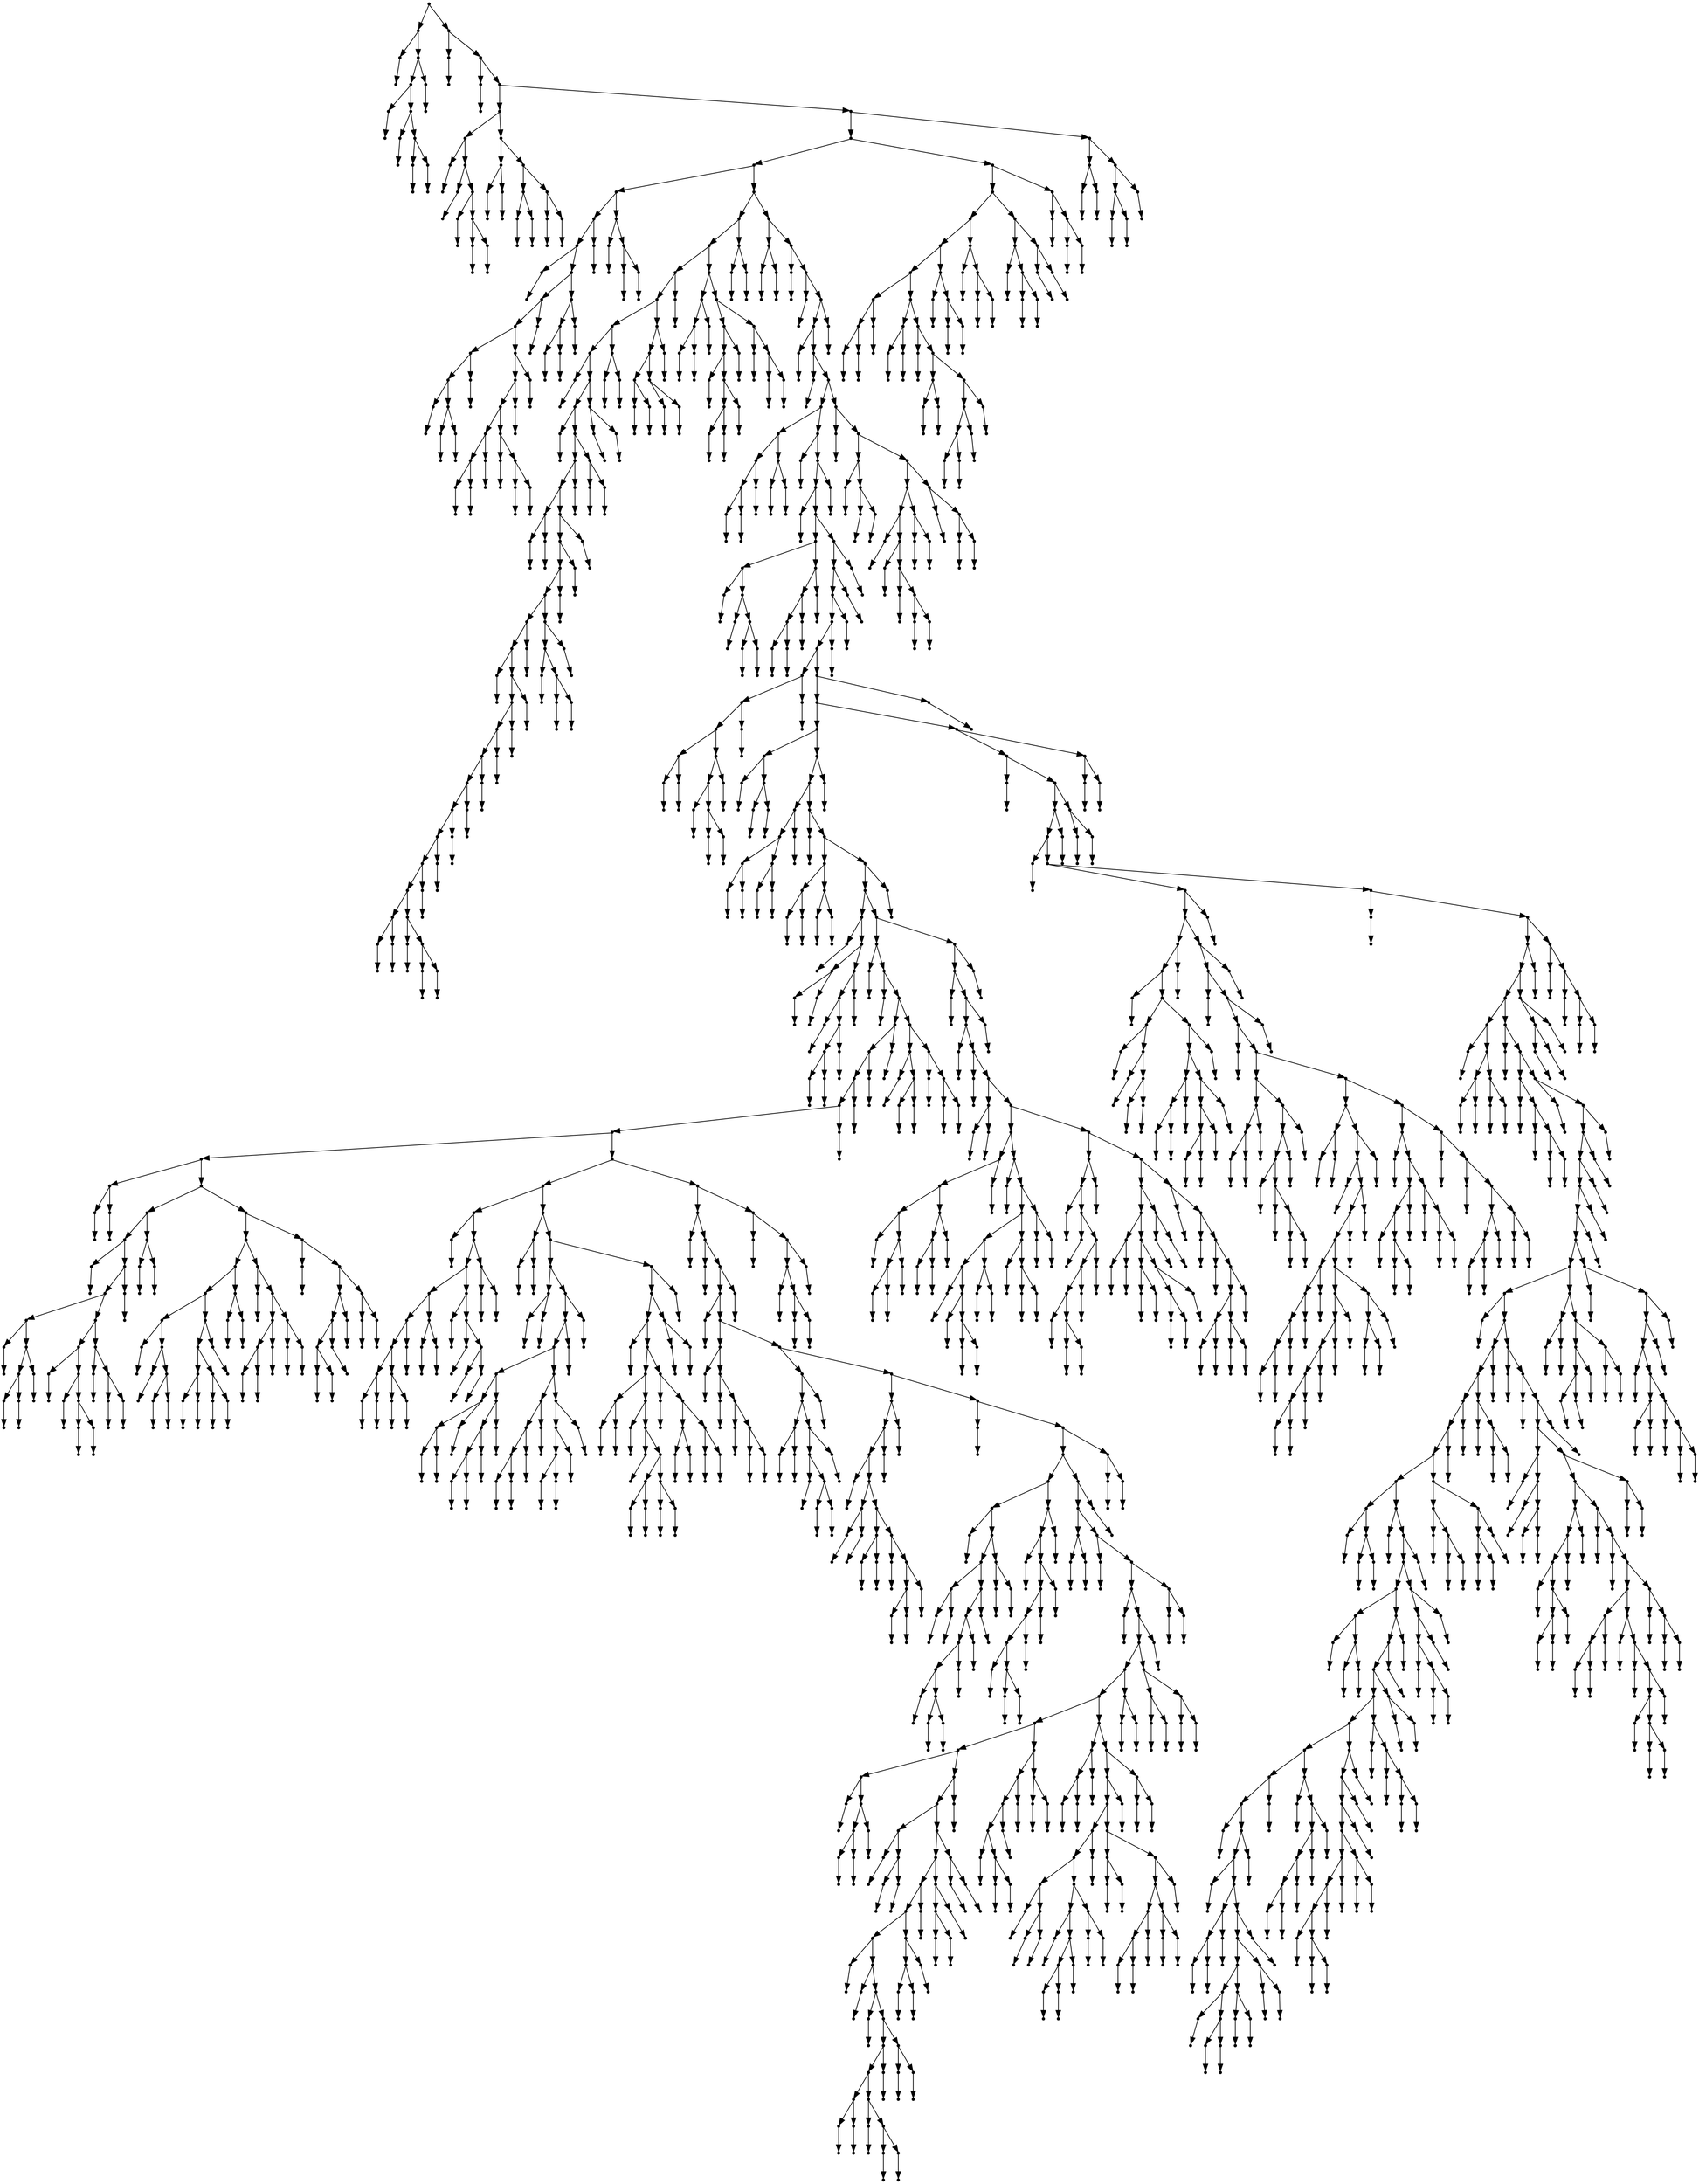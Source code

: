 digraph {
  2053 [shape=point];
  16 [shape=point];
  1 [shape=point];
  0 [shape=point];
  15 [shape=point];
  12 [shape=point];
  3 [shape=point];
  2 [shape=point];
  11 [shape=point];
  5 [shape=point];
  4 [shape=point];
  10 [shape=point];
  7 [shape=point];
  6 [shape=point];
  9 [shape=point];
  8 [shape=point];
  14 [shape=point];
  13 [shape=point];
  2052 [shape=point];
  18 [shape=point];
  17 [shape=point];
  2051 [shape=point];
  20 [shape=point];
  19 [shape=point];
  2050 [shape=point];
  52 [shape=point];
  34 [shape=point];
  22 [shape=point];
  21 [shape=point];
  33 [shape=point];
  24 [shape=point];
  23 [shape=point];
  32 [shape=point];
  26 [shape=point];
  25 [shape=point];
  31 [shape=point];
  28 [shape=point];
  27 [shape=point];
  30 [shape=point];
  29 [shape=point];
  51 [shape=point];
  39 [shape=point];
  36 [shape=point];
  35 [shape=point];
  38 [shape=point];
  37 [shape=point];
  50 [shape=point];
  44 [shape=point];
  41 [shape=point];
  40 [shape=point];
  43 [shape=point];
  42 [shape=point];
  49 [shape=point];
  46 [shape=point];
  45 [shape=point];
  48 [shape=point];
  47 [shape=point];
  2049 [shape=point];
  2034 [shape=point];
  1956 [shape=point];
  114 [shape=point];
  105 [shape=point];
  102 [shape=point];
  54 [shape=point];
  53 [shape=point];
  101 [shape=point];
  92 [shape=point];
  89 [shape=point];
  65 [shape=point];
  62 [shape=point];
  56 [shape=point];
  55 [shape=point];
  61 [shape=point];
  58 [shape=point];
  57 [shape=point];
  60 [shape=point];
  59 [shape=point];
  64 [shape=point];
  63 [shape=point];
  88 [shape=point];
  85 [shape=point];
  82 [shape=point];
  73 [shape=point];
  70 [shape=point];
  67 [shape=point];
  66 [shape=point];
  69 [shape=point];
  68 [shape=point];
  72 [shape=point];
  71 [shape=point];
  81 [shape=point];
  75 [shape=point];
  74 [shape=point];
  80 [shape=point];
  77 [shape=point];
  76 [shape=point];
  79 [shape=point];
  78 [shape=point];
  84 [shape=point];
  83 [shape=point];
  87 [shape=point];
  86 [shape=point];
  91 [shape=point];
  90 [shape=point];
  100 [shape=point];
  97 [shape=point];
  94 [shape=point];
  93 [shape=point];
  96 [shape=point];
  95 [shape=point];
  99 [shape=point];
  98 [shape=point];
  104 [shape=point];
  103 [shape=point];
  113 [shape=point];
  107 [shape=point];
  106 [shape=point];
  112 [shape=point];
  109 [shape=point];
  108 [shape=point];
  111 [shape=point];
  110 [shape=point];
  1955 [shape=point];
  269 [shape=point];
  263 [shape=point];
  230 [shape=point];
  227 [shape=point];
  212 [shape=point];
  206 [shape=point];
  116 [shape=point];
  115 [shape=point];
  205 [shape=point];
  199 [shape=point];
  118 [shape=point];
  117 [shape=point];
  198 [shape=point];
  192 [shape=point];
  189 [shape=point];
  123 [shape=point];
  120 [shape=point];
  119 [shape=point];
  122 [shape=point];
  121 [shape=point];
  188 [shape=point];
  185 [shape=point];
  182 [shape=point];
  179 [shape=point];
  167 [shape=point];
  164 [shape=point];
  125 [shape=point];
  124 [shape=point];
  163 [shape=point];
  160 [shape=point];
  157 [shape=point];
  154 [shape=point];
  151 [shape=point];
  148 [shape=point];
  145 [shape=point];
  142 [shape=point];
  139 [shape=point];
  130 [shape=point];
  127 [shape=point];
  126 [shape=point];
  129 [shape=point];
  128 [shape=point];
  138 [shape=point];
  132 [shape=point];
  131 [shape=point];
  137 [shape=point];
  134 [shape=point];
  133 [shape=point];
  136 [shape=point];
  135 [shape=point];
  141 [shape=point];
  140 [shape=point];
  144 [shape=point];
  143 [shape=point];
  147 [shape=point];
  146 [shape=point];
  150 [shape=point];
  149 [shape=point];
  153 [shape=point];
  152 [shape=point];
  156 [shape=point];
  155 [shape=point];
  159 [shape=point];
  158 [shape=point];
  162 [shape=point];
  161 [shape=point];
  166 [shape=point];
  165 [shape=point];
  178 [shape=point];
  175 [shape=point];
  169 [shape=point];
  168 [shape=point];
  174 [shape=point];
  171 [shape=point];
  170 [shape=point];
  173 [shape=point];
  172 [shape=point];
  177 [shape=point];
  176 [shape=point];
  181 [shape=point];
  180 [shape=point];
  184 [shape=point];
  183 [shape=point];
  187 [shape=point];
  186 [shape=point];
  191 [shape=point];
  190 [shape=point];
  197 [shape=point];
  194 [shape=point];
  193 [shape=point];
  196 [shape=point];
  195 [shape=point];
  204 [shape=point];
  201 [shape=point];
  200 [shape=point];
  203 [shape=point];
  202 [shape=point];
  211 [shape=point];
  208 [shape=point];
  207 [shape=point];
  210 [shape=point];
  209 [shape=point];
  226 [shape=point];
  223 [shape=point];
  217 [shape=point];
  214 [shape=point];
  213 [shape=point];
  216 [shape=point];
  215 [shape=point];
  222 [shape=point];
  219 [shape=point];
  218 [shape=point];
  221 [shape=point];
  220 [shape=point];
  225 [shape=point];
  224 [shape=point];
  229 [shape=point];
  228 [shape=point];
  262 [shape=point];
  238 [shape=point];
  235 [shape=point];
  232 [shape=point];
  231 [shape=point];
  234 [shape=point];
  233 [shape=point];
  237 [shape=point];
  236 [shape=point];
  261 [shape=point];
  252 [shape=point];
  249 [shape=point];
  240 [shape=point];
  239 [shape=point];
  248 [shape=point];
  245 [shape=point];
  242 [shape=point];
  241 [shape=point];
  244 [shape=point];
  243 [shape=point];
  247 [shape=point];
  246 [shape=point];
  251 [shape=point];
  250 [shape=point];
  260 [shape=point];
  254 [shape=point];
  253 [shape=point];
  259 [shape=point];
  256 [shape=point];
  255 [shape=point];
  258 [shape=point];
  257 [shape=point];
  268 [shape=point];
  265 [shape=point];
  264 [shape=point];
  267 [shape=point];
  266 [shape=point];
  1954 [shape=point];
  274 [shape=point];
  271 [shape=point];
  270 [shape=point];
  273 [shape=point];
  272 [shape=point];
  1953 [shape=point];
  276 [shape=point];
  275 [shape=point];
  1952 [shape=point];
  278 [shape=point];
  277 [shape=point];
  1951 [shape=point];
  1948 [shape=point];
  280 [shape=point];
  279 [shape=point];
  1947 [shape=point];
  282 [shape=point];
  281 [shape=point];
  1946 [shape=point];
  1904 [shape=point];
  296 [shape=point];
  290 [shape=point];
  287 [shape=point];
  284 [shape=point];
  283 [shape=point];
  286 [shape=point];
  285 [shape=point];
  289 [shape=point];
  288 [shape=point];
  295 [shape=point];
  292 [shape=point];
  291 [shape=point];
  294 [shape=point];
  293 [shape=point];
  1903 [shape=point];
  298 [shape=point];
  297 [shape=point];
  1902 [shape=point];
  1899 [shape=point];
  300 [shape=point];
  299 [shape=point];
  1898 [shape=point];
  323 [shape=point];
  311 [shape=point];
  302 [shape=point];
  301 [shape=point];
  310 [shape=point];
  304 [shape=point];
  303 [shape=point];
  309 [shape=point];
  306 [shape=point];
  305 [shape=point];
  308 [shape=point];
  307 [shape=point];
  322 [shape=point];
  319 [shape=point];
  316 [shape=point];
  313 [shape=point];
  312 [shape=point];
  315 [shape=point];
  314 [shape=point];
  318 [shape=point];
  317 [shape=point];
  321 [shape=point];
  320 [shape=point];
  1897 [shape=point];
  1894 [shape=point];
  1891 [shape=point];
  1888 [shape=point];
  1885 [shape=point];
  346 [shape=point];
  343 [shape=point];
  340 [shape=point];
  328 [shape=point];
  325 [shape=point];
  324 [shape=point];
  327 [shape=point];
  326 [shape=point];
  339 [shape=point];
  336 [shape=point];
  330 [shape=point];
  329 [shape=point];
  335 [shape=point];
  332 [shape=point];
  331 [shape=point];
  334 [shape=point];
  333 [shape=point];
  338 [shape=point];
  337 [shape=point];
  342 [shape=point];
  341 [shape=point];
  345 [shape=point];
  344 [shape=point];
  1884 [shape=point];
  1881 [shape=point];
  1266 [shape=point];
  354 [shape=point];
  348 [shape=point];
  347 [shape=point];
  353 [shape=point];
  350 [shape=point];
  349 [shape=point];
  352 [shape=point];
  351 [shape=point];
  1265 [shape=point];
  1262 [shape=point];
  368 [shape=point];
  365 [shape=point];
  359 [shape=point];
  356 [shape=point];
  355 [shape=point];
  358 [shape=point];
  357 [shape=point];
  364 [shape=point];
  361 [shape=point];
  360 [shape=point];
  363 [shape=point];
  362 [shape=point];
  367 [shape=point];
  366 [shape=point];
  1261 [shape=point];
  370 [shape=point];
  369 [shape=point];
  1260 [shape=point];
  381 [shape=point];
  375 [shape=point];
  372 [shape=point];
  371 [shape=point];
  374 [shape=point];
  373 [shape=point];
  380 [shape=point];
  377 [shape=point];
  376 [shape=point];
  379 [shape=point];
  378 [shape=point];
  1259 [shape=point];
  1256 [shape=point];
  404 [shape=point];
  383 [shape=point];
  382 [shape=point];
  403 [shape=point];
  388 [shape=point];
  385 [shape=point];
  384 [shape=point];
  387 [shape=point];
  386 [shape=point];
  402 [shape=point];
  399 [shape=point];
  390 [shape=point];
  389 [shape=point];
  398 [shape=point];
  395 [shape=point];
  392 [shape=point];
  391 [shape=point];
  394 [shape=point];
  393 [shape=point];
  397 [shape=point];
  396 [shape=point];
  401 [shape=point];
  400 [shape=point];
  1255 [shape=point];
  1099 [shape=point];
  406 [shape=point];
  405 [shape=point];
  1098 [shape=point];
  408 [shape=point];
  407 [shape=point];
  1097 [shape=point];
  1079 [shape=point];
  1076 [shape=point];
  1073 [shape=point];
  1070 [shape=point];
  1067 [shape=point];
  530 [shape=point];
  413 [shape=point];
  410 [shape=point];
  409 [shape=point];
  412 [shape=point];
  411 [shape=point];
  529 [shape=point];
  457 [shape=point];
  451 [shape=point];
  415 [shape=point];
  414 [shape=point];
  450 [shape=point];
  447 [shape=point];
  426 [shape=point];
  417 [shape=point];
  416 [shape=point];
  425 [shape=point];
  422 [shape=point];
  419 [shape=point];
  418 [shape=point];
  421 [shape=point];
  420 [shape=point];
  424 [shape=point];
  423 [shape=point];
  446 [shape=point];
  437 [shape=point];
  428 [shape=point];
  427 [shape=point];
  436 [shape=point];
  430 [shape=point];
  429 [shape=point];
  435 [shape=point];
  432 [shape=point];
  431 [shape=point];
  434 [shape=point];
  433 [shape=point];
  445 [shape=point];
  439 [shape=point];
  438 [shape=point];
  444 [shape=point];
  441 [shape=point];
  440 [shape=point];
  443 [shape=point];
  442 [shape=point];
  449 [shape=point];
  448 [shape=point];
  456 [shape=point];
  453 [shape=point];
  452 [shape=point];
  455 [shape=point];
  454 [shape=point];
  528 [shape=point];
  507 [shape=point];
  489 [shape=point];
  483 [shape=point];
  468 [shape=point];
  459 [shape=point];
  458 [shape=point];
  467 [shape=point];
  461 [shape=point];
  460 [shape=point];
  466 [shape=point];
  463 [shape=point];
  462 [shape=point];
  465 [shape=point];
  464 [shape=point];
  482 [shape=point];
  479 [shape=point];
  473 [shape=point];
  470 [shape=point];
  469 [shape=point];
  472 [shape=point];
  471 [shape=point];
  478 [shape=point];
  475 [shape=point];
  474 [shape=point];
  477 [shape=point];
  476 [shape=point];
  481 [shape=point];
  480 [shape=point];
  488 [shape=point];
  485 [shape=point];
  484 [shape=point];
  487 [shape=point];
  486 [shape=point];
  506 [shape=point];
  491 [shape=point];
  490 [shape=point];
  505 [shape=point];
  499 [shape=point];
  496 [shape=point];
  493 [shape=point];
  492 [shape=point];
  495 [shape=point];
  494 [shape=point];
  498 [shape=point];
  497 [shape=point];
  504 [shape=point];
  501 [shape=point];
  500 [shape=point];
  503 [shape=point];
  502 [shape=point];
  527 [shape=point];
  509 [shape=point];
  508 [shape=point];
  526 [shape=point];
  520 [shape=point];
  517 [shape=point];
  514 [shape=point];
  511 [shape=point];
  510 [shape=point];
  513 [shape=point];
  512 [shape=point];
  516 [shape=point];
  515 [shape=point];
  519 [shape=point];
  518 [shape=point];
  525 [shape=point];
  522 [shape=point];
  521 [shape=point];
  524 [shape=point];
  523 [shape=point];
  1066 [shape=point];
  685 [shape=point];
  571 [shape=point];
  532 [shape=point];
  531 [shape=point];
  570 [shape=point];
  564 [shape=point];
  552 [shape=point];
  546 [shape=point];
  543 [shape=point];
  537 [shape=point];
  534 [shape=point];
  533 [shape=point];
  536 [shape=point];
  535 [shape=point];
  542 [shape=point];
  539 [shape=point];
  538 [shape=point];
  541 [shape=point];
  540 [shape=point];
  545 [shape=point];
  544 [shape=point];
  551 [shape=point];
  548 [shape=point];
  547 [shape=point];
  550 [shape=point];
  549 [shape=point];
  563 [shape=point];
  554 [shape=point];
  553 [shape=point];
  562 [shape=point];
  556 [shape=point];
  555 [shape=point];
  561 [shape=point];
  558 [shape=point];
  557 [shape=point];
  560 [shape=point];
  559 [shape=point];
  569 [shape=point];
  566 [shape=point];
  565 [shape=point];
  568 [shape=point];
  567 [shape=point];
  684 [shape=point];
  576 [shape=point];
  573 [shape=point];
  572 [shape=point];
  575 [shape=point];
  574 [shape=point];
  683 [shape=point];
  632 [shape=point];
  581 [shape=point];
  578 [shape=point];
  577 [shape=point];
  580 [shape=point];
  579 [shape=point];
  631 [shape=point];
  628 [shape=point];
  625 [shape=point];
  601 [shape=point];
  589 [shape=point];
  586 [shape=point];
  583 [shape=point];
  582 [shape=point];
  585 [shape=point];
  584 [shape=point];
  588 [shape=point];
  587 [shape=point];
  600 [shape=point];
  597 [shape=point];
  594 [shape=point];
  591 [shape=point];
  590 [shape=point];
  593 [shape=point];
  592 [shape=point];
  596 [shape=point];
  595 [shape=point];
  599 [shape=point];
  598 [shape=point];
  624 [shape=point];
  612 [shape=point];
  609 [shape=point];
  606 [shape=point];
  603 [shape=point];
  602 [shape=point];
  605 [shape=point];
  604 [shape=point];
  608 [shape=point];
  607 [shape=point];
  611 [shape=point];
  610 [shape=point];
  623 [shape=point];
  620 [shape=point];
  617 [shape=point];
  614 [shape=point];
  613 [shape=point];
  616 [shape=point];
  615 [shape=point];
  619 [shape=point];
  618 [shape=point];
  622 [shape=point];
  621 [shape=point];
  627 [shape=point];
  626 [shape=point];
  630 [shape=point];
  629 [shape=point];
  682 [shape=point];
  679 [shape=point];
  673 [shape=point];
  634 [shape=point];
  633 [shape=point];
  672 [shape=point];
  657 [shape=point];
  639 [shape=point];
  636 [shape=point];
  635 [shape=point];
  638 [shape=point];
  637 [shape=point];
  656 [shape=point];
  641 [shape=point];
  640 [shape=point];
  655 [shape=point];
  643 [shape=point];
  642 [shape=point];
  654 [shape=point];
  648 [shape=point];
  645 [shape=point];
  644 [shape=point];
  647 [shape=point];
  646 [shape=point];
  653 [shape=point];
  650 [shape=point];
  649 [shape=point];
  652 [shape=point];
  651 [shape=point];
  671 [shape=point];
  659 [shape=point];
  658 [shape=point];
  670 [shape=point];
  664 [shape=point];
  661 [shape=point];
  660 [shape=point];
  663 [shape=point];
  662 [shape=point];
  669 [shape=point];
  666 [shape=point];
  665 [shape=point];
  668 [shape=point];
  667 [shape=point];
  678 [shape=point];
  675 [shape=point];
  674 [shape=point];
  677 [shape=point];
  676 [shape=point];
  681 [shape=point];
  680 [shape=point];
  1065 [shape=point];
  1050 [shape=point];
  687 [shape=point];
  686 [shape=point];
  1049 [shape=point];
  689 [shape=point];
  688 [shape=point];
  1048 [shape=point];
  1045 [shape=point];
  691 [shape=point];
  690 [shape=point];
  1044 [shape=point];
  705 [shape=point];
  693 [shape=point];
  692 [shape=point];
  704 [shape=point];
  695 [shape=point];
  694 [shape=point];
  703 [shape=point];
  697 [shape=point];
  696 [shape=point];
  702 [shape=point];
  699 [shape=point];
  698 [shape=point];
  701 [shape=point];
  700 [shape=point];
  1043 [shape=point];
  725 [shape=point];
  722 [shape=point];
  710 [shape=point];
  707 [shape=point];
  706 [shape=point];
  709 [shape=point];
  708 [shape=point];
  721 [shape=point];
  718 [shape=point];
  712 [shape=point];
  711 [shape=point];
  717 [shape=point];
  714 [shape=point];
  713 [shape=point];
  716 [shape=point];
  715 [shape=point];
  720 [shape=point];
  719 [shape=point];
  724 [shape=point];
  723 [shape=point];
  1042 [shape=point];
  757 [shape=point];
  754 [shape=point];
  751 [shape=point];
  727 [shape=point];
  726 [shape=point];
  750 [shape=point];
  732 [shape=point];
  729 [shape=point];
  728 [shape=point];
  731 [shape=point];
  730 [shape=point];
  749 [shape=point];
  737 [shape=point];
  734 [shape=point];
  733 [shape=point];
  736 [shape=point];
  735 [shape=point];
  748 [shape=point];
  739 [shape=point];
  738 [shape=point];
  747 [shape=point];
  744 [shape=point];
  741 [shape=point];
  740 [shape=point];
  743 [shape=point];
  742 [shape=point];
  746 [shape=point];
  745 [shape=point];
  753 [shape=point];
  752 [shape=point];
  756 [shape=point];
  755 [shape=point];
  1041 [shape=point];
  759 [shape=point];
  758 [shape=point];
  1040 [shape=point];
  1034 [shape=point];
  815 [shape=point];
  791 [shape=point];
  761 [shape=point];
  760 [shape=point];
  790 [shape=point];
  784 [shape=point];
  766 [shape=point];
  763 [shape=point];
  762 [shape=point];
  765 [shape=point];
  764 [shape=point];
  783 [shape=point];
  780 [shape=point];
  777 [shape=point];
  774 [shape=point];
  768 [shape=point];
  767 [shape=point];
  773 [shape=point];
  770 [shape=point];
  769 [shape=point];
  772 [shape=point];
  771 [shape=point];
  776 [shape=point];
  775 [shape=point];
  779 [shape=point];
  778 [shape=point];
  782 [shape=point];
  781 [shape=point];
  789 [shape=point];
  786 [shape=point];
  785 [shape=point];
  788 [shape=point];
  787 [shape=point];
  814 [shape=point];
  811 [shape=point];
  793 [shape=point];
  792 [shape=point];
  810 [shape=point];
  807 [shape=point];
  804 [shape=point];
  801 [shape=point];
  795 [shape=point];
  794 [shape=point];
  800 [shape=point];
  797 [shape=point];
  796 [shape=point];
  799 [shape=point];
  798 [shape=point];
  803 [shape=point];
  802 [shape=point];
  806 [shape=point];
  805 [shape=point];
  809 [shape=point];
  808 [shape=point];
  813 [shape=point];
  812 [shape=point];
  1033 [shape=point];
  1030 [shape=point];
  820 [shape=point];
  817 [shape=point];
  816 [shape=point];
  819 [shape=point];
  818 [shape=point];
  1029 [shape=point];
  822 [shape=point];
  821 [shape=point];
  1028 [shape=point];
  1022 [shape=point];
  824 [shape=point];
  823 [shape=point];
  1021 [shape=point];
  1018 [shape=point];
  1006 [shape=point];
  1000 [shape=point];
  928 [shape=point];
  907 [shape=point];
  835 [shape=point];
  826 [shape=point];
  825 [shape=point];
  834 [shape=point];
  831 [shape=point];
  828 [shape=point];
  827 [shape=point];
  830 [shape=point];
  829 [shape=point];
  833 [shape=point];
  832 [shape=point];
  906 [shape=point];
  903 [shape=point];
  843 [shape=point];
  837 [shape=point];
  836 [shape=point];
  842 [shape=point];
  839 [shape=point];
  838 [shape=point];
  841 [shape=point];
  840 [shape=point];
  902 [shape=point];
  896 [shape=point];
  887 [shape=point];
  884 [shape=point];
  875 [shape=point];
  845 [shape=point];
  844 [shape=point];
  874 [shape=point];
  847 [shape=point];
  846 [shape=point];
  873 [shape=point];
  849 [shape=point];
  848 [shape=point];
  872 [shape=point];
  866 [shape=point];
  863 [shape=point];
  854 [shape=point];
  851 [shape=point];
  850 [shape=point];
  853 [shape=point];
  852 [shape=point];
  862 [shape=point];
  856 [shape=point];
  855 [shape=point];
  861 [shape=point];
  858 [shape=point];
  857 [shape=point];
  860 [shape=point];
  859 [shape=point];
  865 [shape=point];
  864 [shape=point];
  871 [shape=point];
  868 [shape=point];
  867 [shape=point];
  870 [shape=point];
  869 [shape=point];
  883 [shape=point];
  880 [shape=point];
  877 [shape=point];
  876 [shape=point];
  879 [shape=point];
  878 [shape=point];
  882 [shape=point];
  881 [shape=point];
  886 [shape=point];
  885 [shape=point];
  895 [shape=point];
  892 [shape=point];
  889 [shape=point];
  888 [shape=point];
  891 [shape=point];
  890 [shape=point];
  894 [shape=point];
  893 [shape=point];
  901 [shape=point];
  898 [shape=point];
  897 [shape=point];
  900 [shape=point];
  899 [shape=point];
  905 [shape=point];
  904 [shape=point];
  927 [shape=point];
  921 [shape=point];
  918 [shape=point];
  915 [shape=point];
  909 [shape=point];
  908 [shape=point];
  914 [shape=point];
  911 [shape=point];
  910 [shape=point];
  913 [shape=point];
  912 [shape=point];
  917 [shape=point];
  916 [shape=point];
  920 [shape=point];
  919 [shape=point];
  926 [shape=point];
  923 [shape=point];
  922 [shape=point];
  925 [shape=point];
  924 [shape=point];
  999 [shape=point];
  936 [shape=point];
  933 [shape=point];
  930 [shape=point];
  929 [shape=point];
  932 [shape=point];
  931 [shape=point];
  935 [shape=point];
  934 [shape=point];
  998 [shape=point];
  992 [shape=point];
  989 [shape=point];
  965 [shape=point];
  962 [shape=point];
  944 [shape=point];
  938 [shape=point];
  937 [shape=point];
  943 [shape=point];
  940 [shape=point];
  939 [shape=point];
  942 [shape=point];
  941 [shape=point];
  961 [shape=point];
  955 [shape=point];
  946 [shape=point];
  945 [shape=point];
  954 [shape=point];
  951 [shape=point];
  948 [shape=point];
  947 [shape=point];
  950 [shape=point];
  949 [shape=point];
  953 [shape=point];
  952 [shape=point];
  960 [shape=point];
  957 [shape=point];
  956 [shape=point];
  959 [shape=point];
  958 [shape=point];
  964 [shape=point];
  963 [shape=point];
  988 [shape=point];
  970 [shape=point];
  967 [shape=point];
  966 [shape=point];
  969 [shape=point];
  968 [shape=point];
  987 [shape=point];
  984 [shape=point];
  978 [shape=point];
  975 [shape=point];
  972 [shape=point];
  971 [shape=point];
  974 [shape=point];
  973 [shape=point];
  977 [shape=point];
  976 [shape=point];
  983 [shape=point];
  980 [shape=point];
  979 [shape=point];
  982 [shape=point];
  981 [shape=point];
  986 [shape=point];
  985 [shape=point];
  991 [shape=point];
  990 [shape=point];
  997 [shape=point];
  994 [shape=point];
  993 [shape=point];
  996 [shape=point];
  995 [shape=point];
  1005 [shape=point];
  1002 [shape=point];
  1001 [shape=point];
  1004 [shape=point];
  1003 [shape=point];
  1017 [shape=point];
  1011 [shape=point];
  1008 [shape=point];
  1007 [shape=point];
  1010 [shape=point];
  1009 [shape=point];
  1016 [shape=point];
  1013 [shape=point];
  1012 [shape=point];
  1015 [shape=point];
  1014 [shape=point];
  1020 [shape=point];
  1019 [shape=point];
  1027 [shape=point];
  1024 [shape=point];
  1023 [shape=point];
  1026 [shape=point];
  1025 [shape=point];
  1032 [shape=point];
  1031 [shape=point];
  1039 [shape=point];
  1036 [shape=point];
  1035 [shape=point];
  1038 [shape=point];
  1037 [shape=point];
  1047 [shape=point];
  1046 [shape=point];
  1064 [shape=point];
  1052 [shape=point];
  1051 [shape=point];
  1063 [shape=point];
  1060 [shape=point];
  1054 [shape=point];
  1053 [shape=point];
  1059 [shape=point];
  1056 [shape=point];
  1055 [shape=point];
  1058 [shape=point];
  1057 [shape=point];
  1062 [shape=point];
  1061 [shape=point];
  1069 [shape=point];
  1068 [shape=point];
  1072 [shape=point];
  1071 [shape=point];
  1075 [shape=point];
  1074 [shape=point];
  1078 [shape=point];
  1077 [shape=point];
  1096 [shape=point];
  1087 [shape=point];
  1081 [shape=point];
  1080 [shape=point];
  1086 [shape=point];
  1083 [shape=point];
  1082 [shape=point];
  1085 [shape=point];
  1084 [shape=point];
  1095 [shape=point];
  1089 [shape=point];
  1088 [shape=point];
  1094 [shape=point];
  1091 [shape=point];
  1090 [shape=point];
  1093 [shape=point];
  1092 [shape=point];
  1254 [shape=point];
  1251 [shape=point];
  1101 [shape=point];
  1100 [shape=point];
  1250 [shape=point];
  1247 [shape=point];
  1103 [shape=point];
  1102 [shape=point];
  1246 [shape=point];
  1105 [shape=point];
  1104 [shape=point];
  1245 [shape=point];
  1110 [shape=point];
  1107 [shape=point];
  1106 [shape=point];
  1109 [shape=point];
  1108 [shape=point];
  1244 [shape=point];
  1169 [shape=point];
  1133 [shape=point];
  1130 [shape=point];
  1121 [shape=point];
  1112 [shape=point];
  1111 [shape=point];
  1120 [shape=point];
  1117 [shape=point];
  1114 [shape=point];
  1113 [shape=point];
  1116 [shape=point];
  1115 [shape=point];
  1119 [shape=point];
  1118 [shape=point];
  1129 [shape=point];
  1126 [shape=point];
  1123 [shape=point];
  1122 [shape=point];
  1125 [shape=point];
  1124 [shape=point];
  1128 [shape=point];
  1127 [shape=point];
  1132 [shape=point];
  1131 [shape=point];
  1168 [shape=point];
  1135 [shape=point];
  1134 [shape=point];
  1167 [shape=point];
  1161 [shape=point];
  1152 [shape=point];
  1146 [shape=point];
  1137 [shape=point];
  1136 [shape=point];
  1145 [shape=point];
  1139 [shape=point];
  1138 [shape=point];
  1144 [shape=point];
  1141 [shape=point];
  1140 [shape=point];
  1143 [shape=point];
  1142 [shape=point];
  1151 [shape=point];
  1148 [shape=point];
  1147 [shape=point];
  1150 [shape=point];
  1149 [shape=point];
  1160 [shape=point];
  1154 [shape=point];
  1153 [shape=point];
  1159 [shape=point];
  1156 [shape=point];
  1155 [shape=point];
  1158 [shape=point];
  1157 [shape=point];
  1166 [shape=point];
  1163 [shape=point];
  1162 [shape=point];
  1165 [shape=point];
  1164 [shape=point];
  1243 [shape=point];
  1192 [shape=point];
  1189 [shape=point];
  1171 [shape=point];
  1170 [shape=point];
  1188 [shape=point];
  1173 [shape=point];
  1172 [shape=point];
  1187 [shape=point];
  1184 [shape=point];
  1181 [shape=point];
  1175 [shape=point];
  1174 [shape=point];
  1180 [shape=point];
  1177 [shape=point];
  1176 [shape=point];
  1179 [shape=point];
  1178 [shape=point];
  1183 [shape=point];
  1182 [shape=point];
  1186 [shape=point];
  1185 [shape=point];
  1191 [shape=point];
  1190 [shape=point];
  1242 [shape=point];
  1218 [shape=point];
  1212 [shape=point];
  1197 [shape=point];
  1194 [shape=point];
  1193 [shape=point];
  1196 [shape=point];
  1195 [shape=point];
  1211 [shape=point];
  1202 [shape=point];
  1199 [shape=point];
  1198 [shape=point];
  1201 [shape=point];
  1200 [shape=point];
  1210 [shape=point];
  1207 [shape=point];
  1204 [shape=point];
  1203 [shape=point];
  1206 [shape=point];
  1205 [shape=point];
  1209 [shape=point];
  1208 [shape=point];
  1217 [shape=point];
  1214 [shape=point];
  1213 [shape=point];
  1216 [shape=point];
  1215 [shape=point];
  1241 [shape=point];
  1220 [shape=point];
  1219 [shape=point];
  1240 [shape=point];
  1222 [shape=point];
  1221 [shape=point];
  1239 [shape=point];
  1224 [shape=point];
  1223 [shape=point];
  1238 [shape=point];
  1235 [shape=point];
  1229 [shape=point];
  1226 [shape=point];
  1225 [shape=point];
  1228 [shape=point];
  1227 [shape=point];
  1234 [shape=point];
  1231 [shape=point];
  1230 [shape=point];
  1233 [shape=point];
  1232 [shape=point];
  1237 [shape=point];
  1236 [shape=point];
  1249 [shape=point];
  1248 [shape=point];
  1253 [shape=point];
  1252 [shape=point];
  1258 [shape=point];
  1257 [shape=point];
  1264 [shape=point];
  1263 [shape=point];
  1880 [shape=point];
  1874 [shape=point];
  1268 [shape=point];
  1267 [shape=point];
  1873 [shape=point];
  1867 [shape=point];
  1864 [shape=point];
  1270 [shape=point];
  1269 [shape=point];
  1863 [shape=point];
  1458 [shape=point];
  1455 [shape=point];
  1311 [shape=point];
  1308 [shape=point];
  1272 [shape=point];
  1271 [shape=point];
  1307 [shape=point];
  1283 [shape=point];
  1274 [shape=point];
  1273 [shape=point];
  1282 [shape=point];
  1276 [shape=point];
  1275 [shape=point];
  1281 [shape=point];
  1278 [shape=point];
  1277 [shape=point];
  1280 [shape=point];
  1279 [shape=point];
  1306 [shape=point];
  1303 [shape=point];
  1291 [shape=point];
  1288 [shape=point];
  1285 [shape=point];
  1284 [shape=point];
  1287 [shape=point];
  1286 [shape=point];
  1290 [shape=point];
  1289 [shape=point];
  1302 [shape=point];
  1299 [shape=point];
  1296 [shape=point];
  1293 [shape=point];
  1292 [shape=point];
  1295 [shape=point];
  1294 [shape=point];
  1298 [shape=point];
  1297 [shape=point];
  1301 [shape=point];
  1300 [shape=point];
  1305 [shape=point];
  1304 [shape=point];
  1310 [shape=point];
  1309 [shape=point];
  1454 [shape=point];
  1451 [shape=point];
  1313 [shape=point];
  1312 [shape=point];
  1450 [shape=point];
  1447 [shape=point];
  1315 [shape=point];
  1314 [shape=point];
  1446 [shape=point];
  1341 [shape=point];
  1323 [shape=point];
  1320 [shape=point];
  1317 [shape=point];
  1316 [shape=point];
  1319 [shape=point];
  1318 [shape=point];
  1322 [shape=point];
  1321 [shape=point];
  1340 [shape=point];
  1337 [shape=point];
  1334 [shape=point];
  1325 [shape=point];
  1324 [shape=point];
  1333 [shape=point];
  1327 [shape=point];
  1326 [shape=point];
  1332 [shape=point];
  1329 [shape=point];
  1328 [shape=point];
  1331 [shape=point];
  1330 [shape=point];
  1336 [shape=point];
  1335 [shape=point];
  1339 [shape=point];
  1338 [shape=point];
  1445 [shape=point];
  1400 [shape=point];
  1346 [shape=point];
  1343 [shape=point];
  1342 [shape=point];
  1345 [shape=point];
  1344 [shape=point];
  1399 [shape=point];
  1396 [shape=point];
  1348 [shape=point];
  1347 [shape=point];
  1395 [shape=point];
  1392 [shape=point];
  1389 [shape=point];
  1362 [shape=point];
  1359 [shape=point];
  1356 [shape=point];
  1353 [shape=point];
  1350 [shape=point];
  1349 [shape=point];
  1352 [shape=point];
  1351 [shape=point];
  1355 [shape=point];
  1354 [shape=point];
  1358 [shape=point];
  1357 [shape=point];
  1361 [shape=point];
  1360 [shape=point];
  1388 [shape=point];
  1379 [shape=point];
  1376 [shape=point];
  1373 [shape=point];
  1370 [shape=point];
  1367 [shape=point];
  1364 [shape=point];
  1363 [shape=point];
  1366 [shape=point];
  1365 [shape=point];
  1369 [shape=point];
  1368 [shape=point];
  1372 [shape=point];
  1371 [shape=point];
  1375 [shape=point];
  1374 [shape=point];
  1378 [shape=point];
  1377 [shape=point];
  1387 [shape=point];
  1384 [shape=point];
  1381 [shape=point];
  1380 [shape=point];
  1383 [shape=point];
  1382 [shape=point];
  1386 [shape=point];
  1385 [shape=point];
  1391 [shape=point];
  1390 [shape=point];
  1394 [shape=point];
  1393 [shape=point];
  1398 [shape=point];
  1397 [shape=point];
  1444 [shape=point];
  1423 [shape=point];
  1402 [shape=point];
  1401 [shape=point];
  1422 [shape=point];
  1413 [shape=point];
  1410 [shape=point];
  1404 [shape=point];
  1403 [shape=point];
  1409 [shape=point];
  1406 [shape=point];
  1405 [shape=point];
  1408 [shape=point];
  1407 [shape=point];
  1412 [shape=point];
  1411 [shape=point];
  1421 [shape=point];
  1415 [shape=point];
  1414 [shape=point];
  1420 [shape=point];
  1417 [shape=point];
  1416 [shape=point];
  1419 [shape=point];
  1418 [shape=point];
  1443 [shape=point];
  1425 [shape=point];
  1424 [shape=point];
  1442 [shape=point];
  1427 [shape=point];
  1426 [shape=point];
  1441 [shape=point];
  1435 [shape=point];
  1432 [shape=point];
  1429 [shape=point];
  1428 [shape=point];
  1431 [shape=point];
  1430 [shape=point];
  1434 [shape=point];
  1433 [shape=point];
  1440 [shape=point];
  1437 [shape=point];
  1436 [shape=point];
  1439 [shape=point];
  1438 [shape=point];
  1449 [shape=point];
  1448 [shape=point];
  1453 [shape=point];
  1452 [shape=point];
  1457 [shape=point];
  1456 [shape=point];
  1862 [shape=point];
  1460 [shape=point];
  1459 [shape=point];
  1861 [shape=point];
  1849 [shape=point];
  1846 [shape=point];
  1837 [shape=point];
  1474 [shape=point];
  1462 [shape=point];
  1461 [shape=point];
  1473 [shape=point];
  1467 [shape=point];
  1464 [shape=point];
  1463 [shape=point];
  1466 [shape=point];
  1465 [shape=point];
  1472 [shape=point];
  1469 [shape=point];
  1468 [shape=point];
  1471 [shape=point];
  1470 [shape=point];
  1836 [shape=point];
  1476 [shape=point];
  1475 [shape=point];
  1835 [shape=point];
  1487 [shape=point];
  1478 [shape=point];
  1477 [shape=point];
  1486 [shape=point];
  1480 [shape=point];
  1479 [shape=point];
  1485 [shape=point];
  1482 [shape=point];
  1481 [shape=point];
  1484 [shape=point];
  1483 [shape=point];
  1834 [shape=point];
  1489 [shape=point];
  1488 [shape=point];
  1833 [shape=point];
  1830 [shape=point];
  1827 [shape=point];
  1824 [shape=point];
  1821 [shape=point];
  1818 [shape=point];
  1791 [shape=point];
  1770 [shape=point];
  1491 [shape=point];
  1490 [shape=point];
  1769 [shape=point];
  1682 [shape=point];
  1679 [shape=point];
  1670 [shape=point];
  1667 [shape=point];
  1664 [shape=point];
  1646 [shape=point];
  1499 [shape=point];
  1493 [shape=point];
  1492 [shape=point];
  1498 [shape=point];
  1495 [shape=point];
  1494 [shape=point];
  1497 [shape=point];
  1496 [shape=point];
  1645 [shape=point];
  1501 [shape=point];
  1500 [shape=point];
  1644 [shape=point];
  1641 [shape=point];
  1626 [shape=point];
  1509 [shape=point];
  1503 [shape=point];
  1502 [shape=point];
  1508 [shape=point];
  1505 [shape=point];
  1504 [shape=point];
  1507 [shape=point];
  1506 [shape=point];
  1625 [shape=point];
  1622 [shape=point];
  1619 [shape=point];
  1613 [shape=point];
  1601 [shape=point];
  1571 [shape=point];
  1553 [shape=point];
  1550 [shape=point];
  1511 [shape=point];
  1510 [shape=point];
  1549 [shape=point];
  1546 [shape=point];
  1513 [shape=point];
  1512 [shape=point];
  1545 [shape=point];
  1521 [shape=point];
  1518 [shape=point];
  1515 [shape=point];
  1514 [shape=point];
  1517 [shape=point];
  1516 [shape=point];
  1520 [shape=point];
  1519 [shape=point];
  1544 [shape=point];
  1541 [shape=point];
  1535 [shape=point];
  1529 [shape=point];
  1523 [shape=point];
  1522 [shape=point];
  1528 [shape=point];
  1525 [shape=point];
  1524 [shape=point];
  1527 [shape=point];
  1526 [shape=point];
  1534 [shape=point];
  1531 [shape=point];
  1530 [shape=point];
  1533 [shape=point];
  1532 [shape=point];
  1540 [shape=point];
  1537 [shape=point];
  1536 [shape=point];
  1539 [shape=point];
  1538 [shape=point];
  1543 [shape=point];
  1542 [shape=point];
  1548 [shape=point];
  1547 [shape=point];
  1552 [shape=point];
  1551 [shape=point];
  1570 [shape=point];
  1555 [shape=point];
  1554 [shape=point];
  1569 [shape=point];
  1566 [shape=point];
  1563 [shape=point];
  1560 [shape=point];
  1557 [shape=point];
  1556 [shape=point];
  1559 [shape=point];
  1558 [shape=point];
  1562 [shape=point];
  1561 [shape=point];
  1565 [shape=point];
  1564 [shape=point];
  1568 [shape=point];
  1567 [shape=point];
  1600 [shape=point];
  1597 [shape=point];
  1594 [shape=point];
  1591 [shape=point];
  1585 [shape=point];
  1582 [shape=point];
  1579 [shape=point];
  1573 [shape=point];
  1572 [shape=point];
  1578 [shape=point];
  1575 [shape=point];
  1574 [shape=point];
  1577 [shape=point];
  1576 [shape=point];
  1581 [shape=point];
  1580 [shape=point];
  1584 [shape=point];
  1583 [shape=point];
  1590 [shape=point];
  1587 [shape=point];
  1586 [shape=point];
  1589 [shape=point];
  1588 [shape=point];
  1593 [shape=point];
  1592 [shape=point];
  1596 [shape=point];
  1595 [shape=point];
  1599 [shape=point];
  1598 [shape=point];
  1612 [shape=point];
  1603 [shape=point];
  1602 [shape=point];
  1611 [shape=point];
  1605 [shape=point];
  1604 [shape=point];
  1610 [shape=point];
  1607 [shape=point];
  1606 [shape=point];
  1609 [shape=point];
  1608 [shape=point];
  1618 [shape=point];
  1615 [shape=point];
  1614 [shape=point];
  1617 [shape=point];
  1616 [shape=point];
  1621 [shape=point];
  1620 [shape=point];
  1624 [shape=point];
  1623 [shape=point];
  1640 [shape=point];
  1637 [shape=point];
  1634 [shape=point];
  1628 [shape=point];
  1627 [shape=point];
  1633 [shape=point];
  1630 [shape=point];
  1629 [shape=point];
  1632 [shape=point];
  1631 [shape=point];
  1636 [shape=point];
  1635 [shape=point];
  1639 [shape=point];
  1638 [shape=point];
  1643 [shape=point];
  1642 [shape=point];
  1663 [shape=point];
  1654 [shape=point];
  1648 [shape=point];
  1647 [shape=point];
  1653 [shape=point];
  1650 [shape=point];
  1649 [shape=point];
  1652 [shape=point];
  1651 [shape=point];
  1662 [shape=point];
  1659 [shape=point];
  1656 [shape=point];
  1655 [shape=point];
  1658 [shape=point];
  1657 [shape=point];
  1661 [shape=point];
  1660 [shape=point];
  1666 [shape=point];
  1665 [shape=point];
  1669 [shape=point];
  1668 [shape=point];
  1678 [shape=point];
  1672 [shape=point];
  1671 [shape=point];
  1677 [shape=point];
  1674 [shape=point];
  1673 [shape=point];
  1676 [shape=point];
  1675 [shape=point];
  1681 [shape=point];
  1680 [shape=point];
  1768 [shape=point];
  1684 [shape=point];
  1683 [shape=point];
  1767 [shape=point];
  1686 [shape=point];
  1685 [shape=point];
  1766 [shape=point];
  1763 [shape=point];
  1697 [shape=point];
  1688 [shape=point];
  1687 [shape=point];
  1696 [shape=point];
  1690 [shape=point];
  1689 [shape=point];
  1695 [shape=point];
  1692 [shape=point];
  1691 [shape=point];
  1694 [shape=point];
  1693 [shape=point];
  1762 [shape=point];
  1756 [shape=point];
  1714 [shape=point];
  1711 [shape=point];
  1708 [shape=point];
  1699 [shape=point];
  1698 [shape=point];
  1707 [shape=point];
  1704 [shape=point];
  1701 [shape=point];
  1700 [shape=point];
  1703 [shape=point];
  1702 [shape=point];
  1706 [shape=point];
  1705 [shape=point];
  1710 [shape=point];
  1709 [shape=point];
  1713 [shape=point];
  1712 [shape=point];
  1755 [shape=point];
  1716 [shape=point];
  1715 [shape=point];
  1754 [shape=point];
  1718 [shape=point];
  1717 [shape=point];
  1753 [shape=point];
  1744 [shape=point];
  1726 [shape=point];
  1723 [shape=point];
  1720 [shape=point];
  1719 [shape=point];
  1722 [shape=point];
  1721 [shape=point];
  1725 [shape=point];
  1724 [shape=point];
  1743 [shape=point];
  1728 [shape=point];
  1727 [shape=point];
  1742 [shape=point];
  1730 [shape=point];
  1729 [shape=point];
  1741 [shape=point];
  1738 [shape=point];
  1732 [shape=point];
  1731 [shape=point];
  1737 [shape=point];
  1734 [shape=point];
  1733 [shape=point];
  1736 [shape=point];
  1735 [shape=point];
  1740 [shape=point];
  1739 [shape=point];
  1752 [shape=point];
  1746 [shape=point];
  1745 [shape=point];
  1751 [shape=point];
  1748 [shape=point];
  1747 [shape=point];
  1750 [shape=point];
  1749 [shape=point];
  1761 [shape=point];
  1758 [shape=point];
  1757 [shape=point];
  1760 [shape=point];
  1759 [shape=point];
  1765 [shape=point];
  1764 [shape=point];
  1790 [shape=point];
  1775 [shape=point];
  1772 [shape=point];
  1771 [shape=point];
  1774 [shape=point];
  1773 [shape=point];
  1789 [shape=point];
  1783 [shape=point];
  1780 [shape=point];
  1777 [shape=point];
  1776 [shape=point];
  1779 [shape=point];
  1778 [shape=point];
  1782 [shape=point];
  1781 [shape=point];
  1788 [shape=point];
  1785 [shape=point];
  1784 [shape=point];
  1787 [shape=point];
  1786 [shape=point];
  1817 [shape=point];
  1793 [shape=point];
  1792 [shape=point];
  1816 [shape=point];
  1813 [shape=point];
  1810 [shape=point];
  1795 [shape=point];
  1794 [shape=point];
  1809 [shape=point];
  1800 [shape=point];
  1797 [shape=point];
  1796 [shape=point];
  1799 [shape=point];
  1798 [shape=point];
  1808 [shape=point];
  1802 [shape=point];
  1801 [shape=point];
  1807 [shape=point];
  1804 [shape=point];
  1803 [shape=point];
  1806 [shape=point];
  1805 [shape=point];
  1812 [shape=point];
  1811 [shape=point];
  1815 [shape=point];
  1814 [shape=point];
  1820 [shape=point];
  1819 [shape=point];
  1823 [shape=point];
  1822 [shape=point];
  1826 [shape=point];
  1825 [shape=point];
  1829 [shape=point];
  1828 [shape=point];
  1832 [shape=point];
  1831 [shape=point];
  1845 [shape=point];
  1842 [shape=point];
  1839 [shape=point];
  1838 [shape=point];
  1841 [shape=point];
  1840 [shape=point];
  1844 [shape=point];
  1843 [shape=point];
  1848 [shape=point];
  1847 [shape=point];
  1860 [shape=point];
  1851 [shape=point];
  1850 [shape=point];
  1859 [shape=point];
  1853 [shape=point];
  1852 [shape=point];
  1858 [shape=point];
  1855 [shape=point];
  1854 [shape=point];
  1857 [shape=point];
  1856 [shape=point];
  1866 [shape=point];
  1865 [shape=point];
  1872 [shape=point];
  1869 [shape=point];
  1868 [shape=point];
  1871 [shape=point];
  1870 [shape=point];
  1879 [shape=point];
  1876 [shape=point];
  1875 [shape=point];
  1878 [shape=point];
  1877 [shape=point];
  1883 [shape=point];
  1882 [shape=point];
  1887 [shape=point];
  1886 [shape=point];
  1890 [shape=point];
  1889 [shape=point];
  1893 [shape=point];
  1892 [shape=point];
  1896 [shape=point];
  1895 [shape=point];
  1901 [shape=point];
  1900 [shape=point];
  1945 [shape=point];
  1906 [shape=point];
  1905 [shape=point];
  1944 [shape=point];
  1914 [shape=point];
  1908 [shape=point];
  1907 [shape=point];
  1913 [shape=point];
  1910 [shape=point];
  1909 [shape=point];
  1912 [shape=point];
  1911 [shape=point];
  1943 [shape=point];
  1934 [shape=point];
  1928 [shape=point];
  1916 [shape=point];
  1915 [shape=point];
  1927 [shape=point];
  1918 [shape=point];
  1917 [shape=point];
  1926 [shape=point];
  1920 [shape=point];
  1919 [shape=point];
  1925 [shape=point];
  1922 [shape=point];
  1921 [shape=point];
  1924 [shape=point];
  1923 [shape=point];
  1933 [shape=point];
  1930 [shape=point];
  1929 [shape=point];
  1932 [shape=point];
  1931 [shape=point];
  1942 [shape=point];
  1936 [shape=point];
  1935 [shape=point];
  1941 [shape=point];
  1938 [shape=point];
  1937 [shape=point];
  1940 [shape=point];
  1939 [shape=point];
  1950 [shape=point];
  1949 [shape=point];
  2033 [shape=point];
  2024 [shape=point];
  2009 [shape=point];
  2000 [shape=point];
  1991 [shape=point];
  1964 [shape=point];
  1961 [shape=point];
  1958 [shape=point];
  1957 [shape=point];
  1960 [shape=point];
  1959 [shape=point];
  1963 [shape=point];
  1962 [shape=point];
  1990 [shape=point];
  1969 [shape=point];
  1966 [shape=point];
  1965 [shape=point];
  1968 [shape=point];
  1967 [shape=point];
  1989 [shape=point];
  1971 [shape=point];
  1970 [shape=point];
  1988 [shape=point];
  1976 [shape=point];
  1973 [shape=point];
  1972 [shape=point];
  1975 [shape=point];
  1974 [shape=point];
  1987 [shape=point];
  1984 [shape=point];
  1981 [shape=point];
  1978 [shape=point];
  1977 [shape=point];
  1980 [shape=point];
  1979 [shape=point];
  1983 [shape=point];
  1982 [shape=point];
  1986 [shape=point];
  1985 [shape=point];
  1999 [shape=point];
  1993 [shape=point];
  1992 [shape=point];
  1998 [shape=point];
  1995 [shape=point];
  1994 [shape=point];
  1997 [shape=point];
  1996 [shape=point];
  2008 [shape=point];
  2002 [shape=point];
  2001 [shape=point];
  2007 [shape=point];
  2004 [shape=point];
  2003 [shape=point];
  2006 [shape=point];
  2005 [shape=point];
  2023 [shape=point];
  2017 [shape=point];
  2011 [shape=point];
  2010 [shape=point];
  2016 [shape=point];
  2013 [shape=point];
  2012 [shape=point];
  2015 [shape=point];
  2014 [shape=point];
  2022 [shape=point];
  2019 [shape=point];
  2018 [shape=point];
  2021 [shape=point];
  2020 [shape=point];
  2032 [shape=point];
  2026 [shape=point];
  2025 [shape=point];
  2031 [shape=point];
  2028 [shape=point];
  2027 [shape=point];
  2030 [shape=point];
  2029 [shape=point];
  2048 [shape=point];
  2039 [shape=point];
  2036 [shape=point];
  2035 [shape=point];
  2038 [shape=point];
  2037 [shape=point];
  2047 [shape=point];
  2044 [shape=point];
  2041 [shape=point];
  2040 [shape=point];
  2043 [shape=point];
  2042 [shape=point];
  2046 [shape=point];
  2045 [shape=point];
2053 -> 16;
16 -> 1;
1 -> 0;
16 -> 15;
15 -> 12;
12 -> 3;
3 -> 2;
12 -> 11;
11 -> 5;
5 -> 4;
11 -> 10;
10 -> 7;
7 -> 6;
10 -> 9;
9 -> 8;
15 -> 14;
14 -> 13;
2053 -> 2052;
2052 -> 18;
18 -> 17;
2052 -> 2051;
2051 -> 20;
20 -> 19;
2051 -> 2050;
2050 -> 52;
52 -> 34;
34 -> 22;
22 -> 21;
34 -> 33;
33 -> 24;
24 -> 23;
33 -> 32;
32 -> 26;
26 -> 25;
32 -> 31;
31 -> 28;
28 -> 27;
31 -> 30;
30 -> 29;
52 -> 51;
51 -> 39;
39 -> 36;
36 -> 35;
39 -> 38;
38 -> 37;
51 -> 50;
50 -> 44;
44 -> 41;
41 -> 40;
44 -> 43;
43 -> 42;
50 -> 49;
49 -> 46;
46 -> 45;
49 -> 48;
48 -> 47;
2050 -> 2049;
2049 -> 2034;
2034 -> 1956;
1956 -> 114;
114 -> 105;
105 -> 102;
102 -> 54;
54 -> 53;
102 -> 101;
101 -> 92;
92 -> 89;
89 -> 65;
65 -> 62;
62 -> 56;
56 -> 55;
62 -> 61;
61 -> 58;
58 -> 57;
61 -> 60;
60 -> 59;
65 -> 64;
64 -> 63;
89 -> 88;
88 -> 85;
85 -> 82;
82 -> 73;
73 -> 70;
70 -> 67;
67 -> 66;
70 -> 69;
69 -> 68;
73 -> 72;
72 -> 71;
82 -> 81;
81 -> 75;
75 -> 74;
81 -> 80;
80 -> 77;
77 -> 76;
80 -> 79;
79 -> 78;
85 -> 84;
84 -> 83;
88 -> 87;
87 -> 86;
92 -> 91;
91 -> 90;
101 -> 100;
100 -> 97;
97 -> 94;
94 -> 93;
97 -> 96;
96 -> 95;
100 -> 99;
99 -> 98;
105 -> 104;
104 -> 103;
114 -> 113;
113 -> 107;
107 -> 106;
113 -> 112;
112 -> 109;
109 -> 108;
112 -> 111;
111 -> 110;
1956 -> 1955;
1955 -> 269;
269 -> 263;
263 -> 230;
230 -> 227;
227 -> 212;
212 -> 206;
206 -> 116;
116 -> 115;
206 -> 205;
205 -> 199;
199 -> 118;
118 -> 117;
199 -> 198;
198 -> 192;
192 -> 189;
189 -> 123;
123 -> 120;
120 -> 119;
123 -> 122;
122 -> 121;
189 -> 188;
188 -> 185;
185 -> 182;
182 -> 179;
179 -> 167;
167 -> 164;
164 -> 125;
125 -> 124;
164 -> 163;
163 -> 160;
160 -> 157;
157 -> 154;
154 -> 151;
151 -> 148;
148 -> 145;
145 -> 142;
142 -> 139;
139 -> 130;
130 -> 127;
127 -> 126;
130 -> 129;
129 -> 128;
139 -> 138;
138 -> 132;
132 -> 131;
138 -> 137;
137 -> 134;
134 -> 133;
137 -> 136;
136 -> 135;
142 -> 141;
141 -> 140;
145 -> 144;
144 -> 143;
148 -> 147;
147 -> 146;
151 -> 150;
150 -> 149;
154 -> 153;
153 -> 152;
157 -> 156;
156 -> 155;
160 -> 159;
159 -> 158;
163 -> 162;
162 -> 161;
167 -> 166;
166 -> 165;
179 -> 178;
178 -> 175;
175 -> 169;
169 -> 168;
175 -> 174;
174 -> 171;
171 -> 170;
174 -> 173;
173 -> 172;
178 -> 177;
177 -> 176;
182 -> 181;
181 -> 180;
185 -> 184;
184 -> 183;
188 -> 187;
187 -> 186;
192 -> 191;
191 -> 190;
198 -> 197;
197 -> 194;
194 -> 193;
197 -> 196;
196 -> 195;
205 -> 204;
204 -> 201;
201 -> 200;
204 -> 203;
203 -> 202;
212 -> 211;
211 -> 208;
208 -> 207;
211 -> 210;
210 -> 209;
227 -> 226;
226 -> 223;
223 -> 217;
217 -> 214;
214 -> 213;
217 -> 216;
216 -> 215;
223 -> 222;
222 -> 219;
219 -> 218;
222 -> 221;
221 -> 220;
226 -> 225;
225 -> 224;
230 -> 229;
229 -> 228;
263 -> 262;
262 -> 238;
238 -> 235;
235 -> 232;
232 -> 231;
235 -> 234;
234 -> 233;
238 -> 237;
237 -> 236;
262 -> 261;
261 -> 252;
252 -> 249;
249 -> 240;
240 -> 239;
249 -> 248;
248 -> 245;
245 -> 242;
242 -> 241;
245 -> 244;
244 -> 243;
248 -> 247;
247 -> 246;
252 -> 251;
251 -> 250;
261 -> 260;
260 -> 254;
254 -> 253;
260 -> 259;
259 -> 256;
256 -> 255;
259 -> 258;
258 -> 257;
269 -> 268;
268 -> 265;
265 -> 264;
268 -> 267;
267 -> 266;
1955 -> 1954;
1954 -> 274;
274 -> 271;
271 -> 270;
274 -> 273;
273 -> 272;
1954 -> 1953;
1953 -> 276;
276 -> 275;
1953 -> 1952;
1952 -> 278;
278 -> 277;
1952 -> 1951;
1951 -> 1948;
1948 -> 280;
280 -> 279;
1948 -> 1947;
1947 -> 282;
282 -> 281;
1947 -> 1946;
1946 -> 1904;
1904 -> 296;
296 -> 290;
290 -> 287;
287 -> 284;
284 -> 283;
287 -> 286;
286 -> 285;
290 -> 289;
289 -> 288;
296 -> 295;
295 -> 292;
292 -> 291;
295 -> 294;
294 -> 293;
1904 -> 1903;
1903 -> 298;
298 -> 297;
1903 -> 1902;
1902 -> 1899;
1899 -> 300;
300 -> 299;
1899 -> 1898;
1898 -> 323;
323 -> 311;
311 -> 302;
302 -> 301;
311 -> 310;
310 -> 304;
304 -> 303;
310 -> 309;
309 -> 306;
306 -> 305;
309 -> 308;
308 -> 307;
323 -> 322;
322 -> 319;
319 -> 316;
316 -> 313;
313 -> 312;
316 -> 315;
315 -> 314;
319 -> 318;
318 -> 317;
322 -> 321;
321 -> 320;
1898 -> 1897;
1897 -> 1894;
1894 -> 1891;
1891 -> 1888;
1888 -> 1885;
1885 -> 346;
346 -> 343;
343 -> 340;
340 -> 328;
328 -> 325;
325 -> 324;
328 -> 327;
327 -> 326;
340 -> 339;
339 -> 336;
336 -> 330;
330 -> 329;
336 -> 335;
335 -> 332;
332 -> 331;
335 -> 334;
334 -> 333;
339 -> 338;
338 -> 337;
343 -> 342;
342 -> 341;
346 -> 345;
345 -> 344;
1885 -> 1884;
1884 -> 1881;
1881 -> 1266;
1266 -> 354;
354 -> 348;
348 -> 347;
354 -> 353;
353 -> 350;
350 -> 349;
353 -> 352;
352 -> 351;
1266 -> 1265;
1265 -> 1262;
1262 -> 368;
368 -> 365;
365 -> 359;
359 -> 356;
356 -> 355;
359 -> 358;
358 -> 357;
365 -> 364;
364 -> 361;
361 -> 360;
364 -> 363;
363 -> 362;
368 -> 367;
367 -> 366;
1262 -> 1261;
1261 -> 370;
370 -> 369;
1261 -> 1260;
1260 -> 381;
381 -> 375;
375 -> 372;
372 -> 371;
375 -> 374;
374 -> 373;
381 -> 380;
380 -> 377;
377 -> 376;
380 -> 379;
379 -> 378;
1260 -> 1259;
1259 -> 1256;
1256 -> 404;
404 -> 383;
383 -> 382;
404 -> 403;
403 -> 388;
388 -> 385;
385 -> 384;
388 -> 387;
387 -> 386;
403 -> 402;
402 -> 399;
399 -> 390;
390 -> 389;
399 -> 398;
398 -> 395;
395 -> 392;
392 -> 391;
395 -> 394;
394 -> 393;
398 -> 397;
397 -> 396;
402 -> 401;
401 -> 400;
1256 -> 1255;
1255 -> 1099;
1099 -> 406;
406 -> 405;
1099 -> 1098;
1098 -> 408;
408 -> 407;
1098 -> 1097;
1097 -> 1079;
1079 -> 1076;
1076 -> 1073;
1073 -> 1070;
1070 -> 1067;
1067 -> 530;
530 -> 413;
413 -> 410;
410 -> 409;
413 -> 412;
412 -> 411;
530 -> 529;
529 -> 457;
457 -> 451;
451 -> 415;
415 -> 414;
451 -> 450;
450 -> 447;
447 -> 426;
426 -> 417;
417 -> 416;
426 -> 425;
425 -> 422;
422 -> 419;
419 -> 418;
422 -> 421;
421 -> 420;
425 -> 424;
424 -> 423;
447 -> 446;
446 -> 437;
437 -> 428;
428 -> 427;
437 -> 436;
436 -> 430;
430 -> 429;
436 -> 435;
435 -> 432;
432 -> 431;
435 -> 434;
434 -> 433;
446 -> 445;
445 -> 439;
439 -> 438;
445 -> 444;
444 -> 441;
441 -> 440;
444 -> 443;
443 -> 442;
450 -> 449;
449 -> 448;
457 -> 456;
456 -> 453;
453 -> 452;
456 -> 455;
455 -> 454;
529 -> 528;
528 -> 507;
507 -> 489;
489 -> 483;
483 -> 468;
468 -> 459;
459 -> 458;
468 -> 467;
467 -> 461;
461 -> 460;
467 -> 466;
466 -> 463;
463 -> 462;
466 -> 465;
465 -> 464;
483 -> 482;
482 -> 479;
479 -> 473;
473 -> 470;
470 -> 469;
473 -> 472;
472 -> 471;
479 -> 478;
478 -> 475;
475 -> 474;
478 -> 477;
477 -> 476;
482 -> 481;
481 -> 480;
489 -> 488;
488 -> 485;
485 -> 484;
488 -> 487;
487 -> 486;
507 -> 506;
506 -> 491;
491 -> 490;
506 -> 505;
505 -> 499;
499 -> 496;
496 -> 493;
493 -> 492;
496 -> 495;
495 -> 494;
499 -> 498;
498 -> 497;
505 -> 504;
504 -> 501;
501 -> 500;
504 -> 503;
503 -> 502;
528 -> 527;
527 -> 509;
509 -> 508;
527 -> 526;
526 -> 520;
520 -> 517;
517 -> 514;
514 -> 511;
511 -> 510;
514 -> 513;
513 -> 512;
517 -> 516;
516 -> 515;
520 -> 519;
519 -> 518;
526 -> 525;
525 -> 522;
522 -> 521;
525 -> 524;
524 -> 523;
1067 -> 1066;
1066 -> 685;
685 -> 571;
571 -> 532;
532 -> 531;
571 -> 570;
570 -> 564;
564 -> 552;
552 -> 546;
546 -> 543;
543 -> 537;
537 -> 534;
534 -> 533;
537 -> 536;
536 -> 535;
543 -> 542;
542 -> 539;
539 -> 538;
542 -> 541;
541 -> 540;
546 -> 545;
545 -> 544;
552 -> 551;
551 -> 548;
548 -> 547;
551 -> 550;
550 -> 549;
564 -> 563;
563 -> 554;
554 -> 553;
563 -> 562;
562 -> 556;
556 -> 555;
562 -> 561;
561 -> 558;
558 -> 557;
561 -> 560;
560 -> 559;
570 -> 569;
569 -> 566;
566 -> 565;
569 -> 568;
568 -> 567;
685 -> 684;
684 -> 576;
576 -> 573;
573 -> 572;
576 -> 575;
575 -> 574;
684 -> 683;
683 -> 632;
632 -> 581;
581 -> 578;
578 -> 577;
581 -> 580;
580 -> 579;
632 -> 631;
631 -> 628;
628 -> 625;
625 -> 601;
601 -> 589;
589 -> 586;
586 -> 583;
583 -> 582;
586 -> 585;
585 -> 584;
589 -> 588;
588 -> 587;
601 -> 600;
600 -> 597;
597 -> 594;
594 -> 591;
591 -> 590;
594 -> 593;
593 -> 592;
597 -> 596;
596 -> 595;
600 -> 599;
599 -> 598;
625 -> 624;
624 -> 612;
612 -> 609;
609 -> 606;
606 -> 603;
603 -> 602;
606 -> 605;
605 -> 604;
609 -> 608;
608 -> 607;
612 -> 611;
611 -> 610;
624 -> 623;
623 -> 620;
620 -> 617;
617 -> 614;
614 -> 613;
617 -> 616;
616 -> 615;
620 -> 619;
619 -> 618;
623 -> 622;
622 -> 621;
628 -> 627;
627 -> 626;
631 -> 630;
630 -> 629;
683 -> 682;
682 -> 679;
679 -> 673;
673 -> 634;
634 -> 633;
673 -> 672;
672 -> 657;
657 -> 639;
639 -> 636;
636 -> 635;
639 -> 638;
638 -> 637;
657 -> 656;
656 -> 641;
641 -> 640;
656 -> 655;
655 -> 643;
643 -> 642;
655 -> 654;
654 -> 648;
648 -> 645;
645 -> 644;
648 -> 647;
647 -> 646;
654 -> 653;
653 -> 650;
650 -> 649;
653 -> 652;
652 -> 651;
672 -> 671;
671 -> 659;
659 -> 658;
671 -> 670;
670 -> 664;
664 -> 661;
661 -> 660;
664 -> 663;
663 -> 662;
670 -> 669;
669 -> 666;
666 -> 665;
669 -> 668;
668 -> 667;
679 -> 678;
678 -> 675;
675 -> 674;
678 -> 677;
677 -> 676;
682 -> 681;
681 -> 680;
1066 -> 1065;
1065 -> 1050;
1050 -> 687;
687 -> 686;
1050 -> 1049;
1049 -> 689;
689 -> 688;
1049 -> 1048;
1048 -> 1045;
1045 -> 691;
691 -> 690;
1045 -> 1044;
1044 -> 705;
705 -> 693;
693 -> 692;
705 -> 704;
704 -> 695;
695 -> 694;
704 -> 703;
703 -> 697;
697 -> 696;
703 -> 702;
702 -> 699;
699 -> 698;
702 -> 701;
701 -> 700;
1044 -> 1043;
1043 -> 725;
725 -> 722;
722 -> 710;
710 -> 707;
707 -> 706;
710 -> 709;
709 -> 708;
722 -> 721;
721 -> 718;
718 -> 712;
712 -> 711;
718 -> 717;
717 -> 714;
714 -> 713;
717 -> 716;
716 -> 715;
721 -> 720;
720 -> 719;
725 -> 724;
724 -> 723;
1043 -> 1042;
1042 -> 757;
757 -> 754;
754 -> 751;
751 -> 727;
727 -> 726;
751 -> 750;
750 -> 732;
732 -> 729;
729 -> 728;
732 -> 731;
731 -> 730;
750 -> 749;
749 -> 737;
737 -> 734;
734 -> 733;
737 -> 736;
736 -> 735;
749 -> 748;
748 -> 739;
739 -> 738;
748 -> 747;
747 -> 744;
744 -> 741;
741 -> 740;
744 -> 743;
743 -> 742;
747 -> 746;
746 -> 745;
754 -> 753;
753 -> 752;
757 -> 756;
756 -> 755;
1042 -> 1041;
1041 -> 759;
759 -> 758;
1041 -> 1040;
1040 -> 1034;
1034 -> 815;
815 -> 791;
791 -> 761;
761 -> 760;
791 -> 790;
790 -> 784;
784 -> 766;
766 -> 763;
763 -> 762;
766 -> 765;
765 -> 764;
784 -> 783;
783 -> 780;
780 -> 777;
777 -> 774;
774 -> 768;
768 -> 767;
774 -> 773;
773 -> 770;
770 -> 769;
773 -> 772;
772 -> 771;
777 -> 776;
776 -> 775;
780 -> 779;
779 -> 778;
783 -> 782;
782 -> 781;
790 -> 789;
789 -> 786;
786 -> 785;
789 -> 788;
788 -> 787;
815 -> 814;
814 -> 811;
811 -> 793;
793 -> 792;
811 -> 810;
810 -> 807;
807 -> 804;
804 -> 801;
801 -> 795;
795 -> 794;
801 -> 800;
800 -> 797;
797 -> 796;
800 -> 799;
799 -> 798;
804 -> 803;
803 -> 802;
807 -> 806;
806 -> 805;
810 -> 809;
809 -> 808;
814 -> 813;
813 -> 812;
1034 -> 1033;
1033 -> 1030;
1030 -> 820;
820 -> 817;
817 -> 816;
820 -> 819;
819 -> 818;
1030 -> 1029;
1029 -> 822;
822 -> 821;
1029 -> 1028;
1028 -> 1022;
1022 -> 824;
824 -> 823;
1022 -> 1021;
1021 -> 1018;
1018 -> 1006;
1006 -> 1000;
1000 -> 928;
928 -> 907;
907 -> 835;
835 -> 826;
826 -> 825;
835 -> 834;
834 -> 831;
831 -> 828;
828 -> 827;
831 -> 830;
830 -> 829;
834 -> 833;
833 -> 832;
907 -> 906;
906 -> 903;
903 -> 843;
843 -> 837;
837 -> 836;
843 -> 842;
842 -> 839;
839 -> 838;
842 -> 841;
841 -> 840;
903 -> 902;
902 -> 896;
896 -> 887;
887 -> 884;
884 -> 875;
875 -> 845;
845 -> 844;
875 -> 874;
874 -> 847;
847 -> 846;
874 -> 873;
873 -> 849;
849 -> 848;
873 -> 872;
872 -> 866;
866 -> 863;
863 -> 854;
854 -> 851;
851 -> 850;
854 -> 853;
853 -> 852;
863 -> 862;
862 -> 856;
856 -> 855;
862 -> 861;
861 -> 858;
858 -> 857;
861 -> 860;
860 -> 859;
866 -> 865;
865 -> 864;
872 -> 871;
871 -> 868;
868 -> 867;
871 -> 870;
870 -> 869;
884 -> 883;
883 -> 880;
880 -> 877;
877 -> 876;
880 -> 879;
879 -> 878;
883 -> 882;
882 -> 881;
887 -> 886;
886 -> 885;
896 -> 895;
895 -> 892;
892 -> 889;
889 -> 888;
892 -> 891;
891 -> 890;
895 -> 894;
894 -> 893;
902 -> 901;
901 -> 898;
898 -> 897;
901 -> 900;
900 -> 899;
906 -> 905;
905 -> 904;
928 -> 927;
927 -> 921;
921 -> 918;
918 -> 915;
915 -> 909;
909 -> 908;
915 -> 914;
914 -> 911;
911 -> 910;
914 -> 913;
913 -> 912;
918 -> 917;
917 -> 916;
921 -> 920;
920 -> 919;
927 -> 926;
926 -> 923;
923 -> 922;
926 -> 925;
925 -> 924;
1000 -> 999;
999 -> 936;
936 -> 933;
933 -> 930;
930 -> 929;
933 -> 932;
932 -> 931;
936 -> 935;
935 -> 934;
999 -> 998;
998 -> 992;
992 -> 989;
989 -> 965;
965 -> 962;
962 -> 944;
944 -> 938;
938 -> 937;
944 -> 943;
943 -> 940;
940 -> 939;
943 -> 942;
942 -> 941;
962 -> 961;
961 -> 955;
955 -> 946;
946 -> 945;
955 -> 954;
954 -> 951;
951 -> 948;
948 -> 947;
951 -> 950;
950 -> 949;
954 -> 953;
953 -> 952;
961 -> 960;
960 -> 957;
957 -> 956;
960 -> 959;
959 -> 958;
965 -> 964;
964 -> 963;
989 -> 988;
988 -> 970;
970 -> 967;
967 -> 966;
970 -> 969;
969 -> 968;
988 -> 987;
987 -> 984;
984 -> 978;
978 -> 975;
975 -> 972;
972 -> 971;
975 -> 974;
974 -> 973;
978 -> 977;
977 -> 976;
984 -> 983;
983 -> 980;
980 -> 979;
983 -> 982;
982 -> 981;
987 -> 986;
986 -> 985;
992 -> 991;
991 -> 990;
998 -> 997;
997 -> 994;
994 -> 993;
997 -> 996;
996 -> 995;
1006 -> 1005;
1005 -> 1002;
1002 -> 1001;
1005 -> 1004;
1004 -> 1003;
1018 -> 1017;
1017 -> 1011;
1011 -> 1008;
1008 -> 1007;
1011 -> 1010;
1010 -> 1009;
1017 -> 1016;
1016 -> 1013;
1013 -> 1012;
1016 -> 1015;
1015 -> 1014;
1021 -> 1020;
1020 -> 1019;
1028 -> 1027;
1027 -> 1024;
1024 -> 1023;
1027 -> 1026;
1026 -> 1025;
1033 -> 1032;
1032 -> 1031;
1040 -> 1039;
1039 -> 1036;
1036 -> 1035;
1039 -> 1038;
1038 -> 1037;
1048 -> 1047;
1047 -> 1046;
1065 -> 1064;
1064 -> 1052;
1052 -> 1051;
1064 -> 1063;
1063 -> 1060;
1060 -> 1054;
1054 -> 1053;
1060 -> 1059;
1059 -> 1056;
1056 -> 1055;
1059 -> 1058;
1058 -> 1057;
1063 -> 1062;
1062 -> 1061;
1070 -> 1069;
1069 -> 1068;
1073 -> 1072;
1072 -> 1071;
1076 -> 1075;
1075 -> 1074;
1079 -> 1078;
1078 -> 1077;
1097 -> 1096;
1096 -> 1087;
1087 -> 1081;
1081 -> 1080;
1087 -> 1086;
1086 -> 1083;
1083 -> 1082;
1086 -> 1085;
1085 -> 1084;
1096 -> 1095;
1095 -> 1089;
1089 -> 1088;
1095 -> 1094;
1094 -> 1091;
1091 -> 1090;
1094 -> 1093;
1093 -> 1092;
1255 -> 1254;
1254 -> 1251;
1251 -> 1101;
1101 -> 1100;
1251 -> 1250;
1250 -> 1247;
1247 -> 1103;
1103 -> 1102;
1247 -> 1246;
1246 -> 1105;
1105 -> 1104;
1246 -> 1245;
1245 -> 1110;
1110 -> 1107;
1107 -> 1106;
1110 -> 1109;
1109 -> 1108;
1245 -> 1244;
1244 -> 1169;
1169 -> 1133;
1133 -> 1130;
1130 -> 1121;
1121 -> 1112;
1112 -> 1111;
1121 -> 1120;
1120 -> 1117;
1117 -> 1114;
1114 -> 1113;
1117 -> 1116;
1116 -> 1115;
1120 -> 1119;
1119 -> 1118;
1130 -> 1129;
1129 -> 1126;
1126 -> 1123;
1123 -> 1122;
1126 -> 1125;
1125 -> 1124;
1129 -> 1128;
1128 -> 1127;
1133 -> 1132;
1132 -> 1131;
1169 -> 1168;
1168 -> 1135;
1135 -> 1134;
1168 -> 1167;
1167 -> 1161;
1161 -> 1152;
1152 -> 1146;
1146 -> 1137;
1137 -> 1136;
1146 -> 1145;
1145 -> 1139;
1139 -> 1138;
1145 -> 1144;
1144 -> 1141;
1141 -> 1140;
1144 -> 1143;
1143 -> 1142;
1152 -> 1151;
1151 -> 1148;
1148 -> 1147;
1151 -> 1150;
1150 -> 1149;
1161 -> 1160;
1160 -> 1154;
1154 -> 1153;
1160 -> 1159;
1159 -> 1156;
1156 -> 1155;
1159 -> 1158;
1158 -> 1157;
1167 -> 1166;
1166 -> 1163;
1163 -> 1162;
1166 -> 1165;
1165 -> 1164;
1244 -> 1243;
1243 -> 1192;
1192 -> 1189;
1189 -> 1171;
1171 -> 1170;
1189 -> 1188;
1188 -> 1173;
1173 -> 1172;
1188 -> 1187;
1187 -> 1184;
1184 -> 1181;
1181 -> 1175;
1175 -> 1174;
1181 -> 1180;
1180 -> 1177;
1177 -> 1176;
1180 -> 1179;
1179 -> 1178;
1184 -> 1183;
1183 -> 1182;
1187 -> 1186;
1186 -> 1185;
1192 -> 1191;
1191 -> 1190;
1243 -> 1242;
1242 -> 1218;
1218 -> 1212;
1212 -> 1197;
1197 -> 1194;
1194 -> 1193;
1197 -> 1196;
1196 -> 1195;
1212 -> 1211;
1211 -> 1202;
1202 -> 1199;
1199 -> 1198;
1202 -> 1201;
1201 -> 1200;
1211 -> 1210;
1210 -> 1207;
1207 -> 1204;
1204 -> 1203;
1207 -> 1206;
1206 -> 1205;
1210 -> 1209;
1209 -> 1208;
1218 -> 1217;
1217 -> 1214;
1214 -> 1213;
1217 -> 1216;
1216 -> 1215;
1242 -> 1241;
1241 -> 1220;
1220 -> 1219;
1241 -> 1240;
1240 -> 1222;
1222 -> 1221;
1240 -> 1239;
1239 -> 1224;
1224 -> 1223;
1239 -> 1238;
1238 -> 1235;
1235 -> 1229;
1229 -> 1226;
1226 -> 1225;
1229 -> 1228;
1228 -> 1227;
1235 -> 1234;
1234 -> 1231;
1231 -> 1230;
1234 -> 1233;
1233 -> 1232;
1238 -> 1237;
1237 -> 1236;
1250 -> 1249;
1249 -> 1248;
1254 -> 1253;
1253 -> 1252;
1259 -> 1258;
1258 -> 1257;
1265 -> 1264;
1264 -> 1263;
1881 -> 1880;
1880 -> 1874;
1874 -> 1268;
1268 -> 1267;
1874 -> 1873;
1873 -> 1867;
1867 -> 1864;
1864 -> 1270;
1270 -> 1269;
1864 -> 1863;
1863 -> 1458;
1458 -> 1455;
1455 -> 1311;
1311 -> 1308;
1308 -> 1272;
1272 -> 1271;
1308 -> 1307;
1307 -> 1283;
1283 -> 1274;
1274 -> 1273;
1283 -> 1282;
1282 -> 1276;
1276 -> 1275;
1282 -> 1281;
1281 -> 1278;
1278 -> 1277;
1281 -> 1280;
1280 -> 1279;
1307 -> 1306;
1306 -> 1303;
1303 -> 1291;
1291 -> 1288;
1288 -> 1285;
1285 -> 1284;
1288 -> 1287;
1287 -> 1286;
1291 -> 1290;
1290 -> 1289;
1303 -> 1302;
1302 -> 1299;
1299 -> 1296;
1296 -> 1293;
1293 -> 1292;
1296 -> 1295;
1295 -> 1294;
1299 -> 1298;
1298 -> 1297;
1302 -> 1301;
1301 -> 1300;
1306 -> 1305;
1305 -> 1304;
1311 -> 1310;
1310 -> 1309;
1455 -> 1454;
1454 -> 1451;
1451 -> 1313;
1313 -> 1312;
1451 -> 1450;
1450 -> 1447;
1447 -> 1315;
1315 -> 1314;
1447 -> 1446;
1446 -> 1341;
1341 -> 1323;
1323 -> 1320;
1320 -> 1317;
1317 -> 1316;
1320 -> 1319;
1319 -> 1318;
1323 -> 1322;
1322 -> 1321;
1341 -> 1340;
1340 -> 1337;
1337 -> 1334;
1334 -> 1325;
1325 -> 1324;
1334 -> 1333;
1333 -> 1327;
1327 -> 1326;
1333 -> 1332;
1332 -> 1329;
1329 -> 1328;
1332 -> 1331;
1331 -> 1330;
1337 -> 1336;
1336 -> 1335;
1340 -> 1339;
1339 -> 1338;
1446 -> 1445;
1445 -> 1400;
1400 -> 1346;
1346 -> 1343;
1343 -> 1342;
1346 -> 1345;
1345 -> 1344;
1400 -> 1399;
1399 -> 1396;
1396 -> 1348;
1348 -> 1347;
1396 -> 1395;
1395 -> 1392;
1392 -> 1389;
1389 -> 1362;
1362 -> 1359;
1359 -> 1356;
1356 -> 1353;
1353 -> 1350;
1350 -> 1349;
1353 -> 1352;
1352 -> 1351;
1356 -> 1355;
1355 -> 1354;
1359 -> 1358;
1358 -> 1357;
1362 -> 1361;
1361 -> 1360;
1389 -> 1388;
1388 -> 1379;
1379 -> 1376;
1376 -> 1373;
1373 -> 1370;
1370 -> 1367;
1367 -> 1364;
1364 -> 1363;
1367 -> 1366;
1366 -> 1365;
1370 -> 1369;
1369 -> 1368;
1373 -> 1372;
1372 -> 1371;
1376 -> 1375;
1375 -> 1374;
1379 -> 1378;
1378 -> 1377;
1388 -> 1387;
1387 -> 1384;
1384 -> 1381;
1381 -> 1380;
1384 -> 1383;
1383 -> 1382;
1387 -> 1386;
1386 -> 1385;
1392 -> 1391;
1391 -> 1390;
1395 -> 1394;
1394 -> 1393;
1399 -> 1398;
1398 -> 1397;
1445 -> 1444;
1444 -> 1423;
1423 -> 1402;
1402 -> 1401;
1423 -> 1422;
1422 -> 1413;
1413 -> 1410;
1410 -> 1404;
1404 -> 1403;
1410 -> 1409;
1409 -> 1406;
1406 -> 1405;
1409 -> 1408;
1408 -> 1407;
1413 -> 1412;
1412 -> 1411;
1422 -> 1421;
1421 -> 1415;
1415 -> 1414;
1421 -> 1420;
1420 -> 1417;
1417 -> 1416;
1420 -> 1419;
1419 -> 1418;
1444 -> 1443;
1443 -> 1425;
1425 -> 1424;
1443 -> 1442;
1442 -> 1427;
1427 -> 1426;
1442 -> 1441;
1441 -> 1435;
1435 -> 1432;
1432 -> 1429;
1429 -> 1428;
1432 -> 1431;
1431 -> 1430;
1435 -> 1434;
1434 -> 1433;
1441 -> 1440;
1440 -> 1437;
1437 -> 1436;
1440 -> 1439;
1439 -> 1438;
1450 -> 1449;
1449 -> 1448;
1454 -> 1453;
1453 -> 1452;
1458 -> 1457;
1457 -> 1456;
1863 -> 1862;
1862 -> 1460;
1460 -> 1459;
1862 -> 1861;
1861 -> 1849;
1849 -> 1846;
1846 -> 1837;
1837 -> 1474;
1474 -> 1462;
1462 -> 1461;
1474 -> 1473;
1473 -> 1467;
1467 -> 1464;
1464 -> 1463;
1467 -> 1466;
1466 -> 1465;
1473 -> 1472;
1472 -> 1469;
1469 -> 1468;
1472 -> 1471;
1471 -> 1470;
1837 -> 1836;
1836 -> 1476;
1476 -> 1475;
1836 -> 1835;
1835 -> 1487;
1487 -> 1478;
1478 -> 1477;
1487 -> 1486;
1486 -> 1480;
1480 -> 1479;
1486 -> 1485;
1485 -> 1482;
1482 -> 1481;
1485 -> 1484;
1484 -> 1483;
1835 -> 1834;
1834 -> 1489;
1489 -> 1488;
1834 -> 1833;
1833 -> 1830;
1830 -> 1827;
1827 -> 1824;
1824 -> 1821;
1821 -> 1818;
1818 -> 1791;
1791 -> 1770;
1770 -> 1491;
1491 -> 1490;
1770 -> 1769;
1769 -> 1682;
1682 -> 1679;
1679 -> 1670;
1670 -> 1667;
1667 -> 1664;
1664 -> 1646;
1646 -> 1499;
1499 -> 1493;
1493 -> 1492;
1499 -> 1498;
1498 -> 1495;
1495 -> 1494;
1498 -> 1497;
1497 -> 1496;
1646 -> 1645;
1645 -> 1501;
1501 -> 1500;
1645 -> 1644;
1644 -> 1641;
1641 -> 1626;
1626 -> 1509;
1509 -> 1503;
1503 -> 1502;
1509 -> 1508;
1508 -> 1505;
1505 -> 1504;
1508 -> 1507;
1507 -> 1506;
1626 -> 1625;
1625 -> 1622;
1622 -> 1619;
1619 -> 1613;
1613 -> 1601;
1601 -> 1571;
1571 -> 1553;
1553 -> 1550;
1550 -> 1511;
1511 -> 1510;
1550 -> 1549;
1549 -> 1546;
1546 -> 1513;
1513 -> 1512;
1546 -> 1545;
1545 -> 1521;
1521 -> 1518;
1518 -> 1515;
1515 -> 1514;
1518 -> 1517;
1517 -> 1516;
1521 -> 1520;
1520 -> 1519;
1545 -> 1544;
1544 -> 1541;
1541 -> 1535;
1535 -> 1529;
1529 -> 1523;
1523 -> 1522;
1529 -> 1528;
1528 -> 1525;
1525 -> 1524;
1528 -> 1527;
1527 -> 1526;
1535 -> 1534;
1534 -> 1531;
1531 -> 1530;
1534 -> 1533;
1533 -> 1532;
1541 -> 1540;
1540 -> 1537;
1537 -> 1536;
1540 -> 1539;
1539 -> 1538;
1544 -> 1543;
1543 -> 1542;
1549 -> 1548;
1548 -> 1547;
1553 -> 1552;
1552 -> 1551;
1571 -> 1570;
1570 -> 1555;
1555 -> 1554;
1570 -> 1569;
1569 -> 1566;
1566 -> 1563;
1563 -> 1560;
1560 -> 1557;
1557 -> 1556;
1560 -> 1559;
1559 -> 1558;
1563 -> 1562;
1562 -> 1561;
1566 -> 1565;
1565 -> 1564;
1569 -> 1568;
1568 -> 1567;
1601 -> 1600;
1600 -> 1597;
1597 -> 1594;
1594 -> 1591;
1591 -> 1585;
1585 -> 1582;
1582 -> 1579;
1579 -> 1573;
1573 -> 1572;
1579 -> 1578;
1578 -> 1575;
1575 -> 1574;
1578 -> 1577;
1577 -> 1576;
1582 -> 1581;
1581 -> 1580;
1585 -> 1584;
1584 -> 1583;
1591 -> 1590;
1590 -> 1587;
1587 -> 1586;
1590 -> 1589;
1589 -> 1588;
1594 -> 1593;
1593 -> 1592;
1597 -> 1596;
1596 -> 1595;
1600 -> 1599;
1599 -> 1598;
1613 -> 1612;
1612 -> 1603;
1603 -> 1602;
1612 -> 1611;
1611 -> 1605;
1605 -> 1604;
1611 -> 1610;
1610 -> 1607;
1607 -> 1606;
1610 -> 1609;
1609 -> 1608;
1619 -> 1618;
1618 -> 1615;
1615 -> 1614;
1618 -> 1617;
1617 -> 1616;
1622 -> 1621;
1621 -> 1620;
1625 -> 1624;
1624 -> 1623;
1641 -> 1640;
1640 -> 1637;
1637 -> 1634;
1634 -> 1628;
1628 -> 1627;
1634 -> 1633;
1633 -> 1630;
1630 -> 1629;
1633 -> 1632;
1632 -> 1631;
1637 -> 1636;
1636 -> 1635;
1640 -> 1639;
1639 -> 1638;
1644 -> 1643;
1643 -> 1642;
1664 -> 1663;
1663 -> 1654;
1654 -> 1648;
1648 -> 1647;
1654 -> 1653;
1653 -> 1650;
1650 -> 1649;
1653 -> 1652;
1652 -> 1651;
1663 -> 1662;
1662 -> 1659;
1659 -> 1656;
1656 -> 1655;
1659 -> 1658;
1658 -> 1657;
1662 -> 1661;
1661 -> 1660;
1667 -> 1666;
1666 -> 1665;
1670 -> 1669;
1669 -> 1668;
1679 -> 1678;
1678 -> 1672;
1672 -> 1671;
1678 -> 1677;
1677 -> 1674;
1674 -> 1673;
1677 -> 1676;
1676 -> 1675;
1682 -> 1681;
1681 -> 1680;
1769 -> 1768;
1768 -> 1684;
1684 -> 1683;
1768 -> 1767;
1767 -> 1686;
1686 -> 1685;
1767 -> 1766;
1766 -> 1763;
1763 -> 1697;
1697 -> 1688;
1688 -> 1687;
1697 -> 1696;
1696 -> 1690;
1690 -> 1689;
1696 -> 1695;
1695 -> 1692;
1692 -> 1691;
1695 -> 1694;
1694 -> 1693;
1763 -> 1762;
1762 -> 1756;
1756 -> 1714;
1714 -> 1711;
1711 -> 1708;
1708 -> 1699;
1699 -> 1698;
1708 -> 1707;
1707 -> 1704;
1704 -> 1701;
1701 -> 1700;
1704 -> 1703;
1703 -> 1702;
1707 -> 1706;
1706 -> 1705;
1711 -> 1710;
1710 -> 1709;
1714 -> 1713;
1713 -> 1712;
1756 -> 1755;
1755 -> 1716;
1716 -> 1715;
1755 -> 1754;
1754 -> 1718;
1718 -> 1717;
1754 -> 1753;
1753 -> 1744;
1744 -> 1726;
1726 -> 1723;
1723 -> 1720;
1720 -> 1719;
1723 -> 1722;
1722 -> 1721;
1726 -> 1725;
1725 -> 1724;
1744 -> 1743;
1743 -> 1728;
1728 -> 1727;
1743 -> 1742;
1742 -> 1730;
1730 -> 1729;
1742 -> 1741;
1741 -> 1738;
1738 -> 1732;
1732 -> 1731;
1738 -> 1737;
1737 -> 1734;
1734 -> 1733;
1737 -> 1736;
1736 -> 1735;
1741 -> 1740;
1740 -> 1739;
1753 -> 1752;
1752 -> 1746;
1746 -> 1745;
1752 -> 1751;
1751 -> 1748;
1748 -> 1747;
1751 -> 1750;
1750 -> 1749;
1762 -> 1761;
1761 -> 1758;
1758 -> 1757;
1761 -> 1760;
1760 -> 1759;
1766 -> 1765;
1765 -> 1764;
1791 -> 1790;
1790 -> 1775;
1775 -> 1772;
1772 -> 1771;
1775 -> 1774;
1774 -> 1773;
1790 -> 1789;
1789 -> 1783;
1783 -> 1780;
1780 -> 1777;
1777 -> 1776;
1780 -> 1779;
1779 -> 1778;
1783 -> 1782;
1782 -> 1781;
1789 -> 1788;
1788 -> 1785;
1785 -> 1784;
1788 -> 1787;
1787 -> 1786;
1818 -> 1817;
1817 -> 1793;
1793 -> 1792;
1817 -> 1816;
1816 -> 1813;
1813 -> 1810;
1810 -> 1795;
1795 -> 1794;
1810 -> 1809;
1809 -> 1800;
1800 -> 1797;
1797 -> 1796;
1800 -> 1799;
1799 -> 1798;
1809 -> 1808;
1808 -> 1802;
1802 -> 1801;
1808 -> 1807;
1807 -> 1804;
1804 -> 1803;
1807 -> 1806;
1806 -> 1805;
1813 -> 1812;
1812 -> 1811;
1816 -> 1815;
1815 -> 1814;
1821 -> 1820;
1820 -> 1819;
1824 -> 1823;
1823 -> 1822;
1827 -> 1826;
1826 -> 1825;
1830 -> 1829;
1829 -> 1828;
1833 -> 1832;
1832 -> 1831;
1846 -> 1845;
1845 -> 1842;
1842 -> 1839;
1839 -> 1838;
1842 -> 1841;
1841 -> 1840;
1845 -> 1844;
1844 -> 1843;
1849 -> 1848;
1848 -> 1847;
1861 -> 1860;
1860 -> 1851;
1851 -> 1850;
1860 -> 1859;
1859 -> 1853;
1853 -> 1852;
1859 -> 1858;
1858 -> 1855;
1855 -> 1854;
1858 -> 1857;
1857 -> 1856;
1867 -> 1866;
1866 -> 1865;
1873 -> 1872;
1872 -> 1869;
1869 -> 1868;
1872 -> 1871;
1871 -> 1870;
1880 -> 1879;
1879 -> 1876;
1876 -> 1875;
1879 -> 1878;
1878 -> 1877;
1884 -> 1883;
1883 -> 1882;
1888 -> 1887;
1887 -> 1886;
1891 -> 1890;
1890 -> 1889;
1894 -> 1893;
1893 -> 1892;
1897 -> 1896;
1896 -> 1895;
1902 -> 1901;
1901 -> 1900;
1946 -> 1945;
1945 -> 1906;
1906 -> 1905;
1945 -> 1944;
1944 -> 1914;
1914 -> 1908;
1908 -> 1907;
1914 -> 1913;
1913 -> 1910;
1910 -> 1909;
1913 -> 1912;
1912 -> 1911;
1944 -> 1943;
1943 -> 1934;
1934 -> 1928;
1928 -> 1916;
1916 -> 1915;
1928 -> 1927;
1927 -> 1918;
1918 -> 1917;
1927 -> 1926;
1926 -> 1920;
1920 -> 1919;
1926 -> 1925;
1925 -> 1922;
1922 -> 1921;
1925 -> 1924;
1924 -> 1923;
1934 -> 1933;
1933 -> 1930;
1930 -> 1929;
1933 -> 1932;
1932 -> 1931;
1943 -> 1942;
1942 -> 1936;
1936 -> 1935;
1942 -> 1941;
1941 -> 1938;
1938 -> 1937;
1941 -> 1940;
1940 -> 1939;
1951 -> 1950;
1950 -> 1949;
2034 -> 2033;
2033 -> 2024;
2024 -> 2009;
2009 -> 2000;
2000 -> 1991;
1991 -> 1964;
1964 -> 1961;
1961 -> 1958;
1958 -> 1957;
1961 -> 1960;
1960 -> 1959;
1964 -> 1963;
1963 -> 1962;
1991 -> 1990;
1990 -> 1969;
1969 -> 1966;
1966 -> 1965;
1969 -> 1968;
1968 -> 1967;
1990 -> 1989;
1989 -> 1971;
1971 -> 1970;
1989 -> 1988;
1988 -> 1976;
1976 -> 1973;
1973 -> 1972;
1976 -> 1975;
1975 -> 1974;
1988 -> 1987;
1987 -> 1984;
1984 -> 1981;
1981 -> 1978;
1978 -> 1977;
1981 -> 1980;
1980 -> 1979;
1984 -> 1983;
1983 -> 1982;
1987 -> 1986;
1986 -> 1985;
2000 -> 1999;
1999 -> 1993;
1993 -> 1992;
1999 -> 1998;
1998 -> 1995;
1995 -> 1994;
1998 -> 1997;
1997 -> 1996;
2009 -> 2008;
2008 -> 2002;
2002 -> 2001;
2008 -> 2007;
2007 -> 2004;
2004 -> 2003;
2007 -> 2006;
2006 -> 2005;
2024 -> 2023;
2023 -> 2017;
2017 -> 2011;
2011 -> 2010;
2017 -> 2016;
2016 -> 2013;
2013 -> 2012;
2016 -> 2015;
2015 -> 2014;
2023 -> 2022;
2022 -> 2019;
2019 -> 2018;
2022 -> 2021;
2021 -> 2020;
2033 -> 2032;
2032 -> 2026;
2026 -> 2025;
2032 -> 2031;
2031 -> 2028;
2028 -> 2027;
2031 -> 2030;
2030 -> 2029;
2049 -> 2048;
2048 -> 2039;
2039 -> 2036;
2036 -> 2035;
2039 -> 2038;
2038 -> 2037;
2048 -> 2047;
2047 -> 2044;
2044 -> 2041;
2041 -> 2040;
2044 -> 2043;
2043 -> 2042;
2047 -> 2046;
2046 -> 2045;
}
